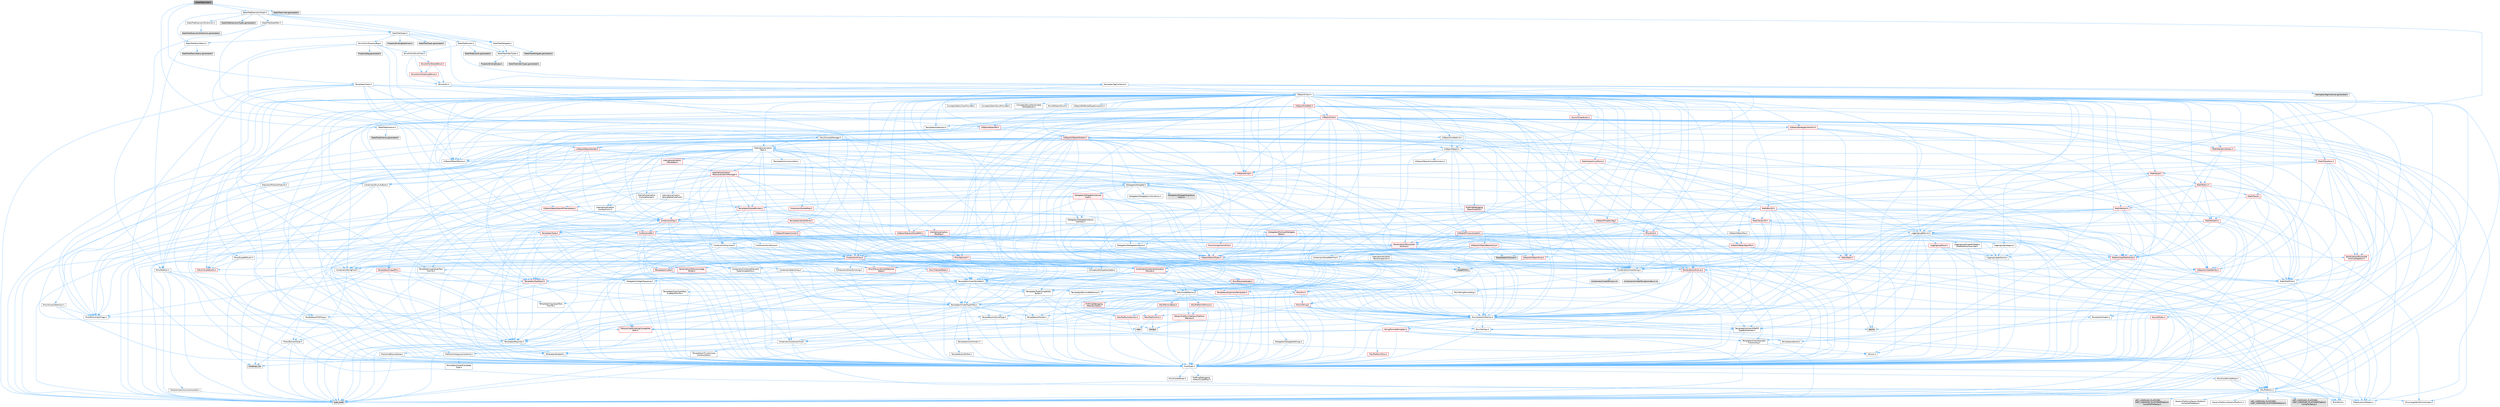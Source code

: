 digraph "StateTreeLinker.h"
{
 // INTERACTIVE_SVG=YES
 // LATEX_PDF_SIZE
  bgcolor="transparent";
  edge [fontname=Helvetica,fontsize=10,labelfontname=Helvetica,labelfontsize=10];
  node [fontname=Helvetica,fontsize=10,shape=box,height=0.2,width=0.4];
  Node1 [id="Node000001",label="StateTreeLinker.h",height=0.2,width=0.4,color="gray40", fillcolor="grey60", style="filled", fontcolor="black",tooltip=" "];
  Node1 -> Node2 [id="edge1_Node000001_Node000002",color="steelblue1",style="solid",tooltip=" "];
  Node2 [id="Node000002",label="StateTreeSchema.h",height=0.2,width=0.4,color="grey40", fillcolor="white", style="filled",URL="$db/dbb/StateTreeSchema_8h.html",tooltip=" "];
  Node2 -> Node3 [id="edge2_Node000002_Node000003",color="steelblue1",style="solid",tooltip=" "];
  Node3 [id="Node000003",label="HAL/IConsoleManager.h",height=0.2,width=0.4,color="grey40", fillcolor="white", style="filled",URL="$dd/d0d/IConsoleManager_8h.html",tooltip=" "];
  Node3 -> Node4 [id="edge3_Node000003_Node000004",color="steelblue1",style="solid",tooltip=" "];
  Node4 [id="Node000004",label="CoreTypes.h",height=0.2,width=0.4,color="grey40", fillcolor="white", style="filled",URL="$dc/dec/CoreTypes_8h.html",tooltip=" "];
  Node4 -> Node5 [id="edge4_Node000004_Node000005",color="steelblue1",style="solid",tooltip=" "];
  Node5 [id="Node000005",label="HAL/Platform.h",height=0.2,width=0.4,color="grey40", fillcolor="white", style="filled",URL="$d9/dd0/Platform_8h.html",tooltip=" "];
  Node5 -> Node6 [id="edge5_Node000005_Node000006",color="steelblue1",style="solid",tooltip=" "];
  Node6 [id="Node000006",label="Misc/Build.h",height=0.2,width=0.4,color="grey40", fillcolor="white", style="filled",URL="$d3/dbb/Build_8h.html",tooltip=" "];
  Node5 -> Node7 [id="edge6_Node000005_Node000007",color="steelblue1",style="solid",tooltip=" "];
  Node7 [id="Node000007",label="Misc/LargeWorldCoordinates.h",height=0.2,width=0.4,color="grey40", fillcolor="white", style="filled",URL="$d2/dcb/LargeWorldCoordinates_8h.html",tooltip=" "];
  Node5 -> Node8 [id="edge7_Node000005_Node000008",color="steelblue1",style="solid",tooltip=" "];
  Node8 [id="Node000008",label="type_traits",height=0.2,width=0.4,color="grey60", fillcolor="#E0E0E0", style="filled",tooltip=" "];
  Node5 -> Node9 [id="edge8_Node000005_Node000009",color="steelblue1",style="solid",tooltip=" "];
  Node9 [id="Node000009",label="PreprocessorHelpers.h",height=0.2,width=0.4,color="grey40", fillcolor="white", style="filled",URL="$db/ddb/PreprocessorHelpers_8h.html",tooltip=" "];
  Node5 -> Node10 [id="edge9_Node000005_Node000010",color="steelblue1",style="solid",tooltip=" "];
  Node10 [id="Node000010",label="UBT_COMPILED_PLATFORM\l/UBT_COMPILED_PLATFORMPlatform\lCompilerPreSetup.h",height=0.2,width=0.4,color="grey60", fillcolor="#E0E0E0", style="filled",tooltip=" "];
  Node5 -> Node11 [id="edge10_Node000005_Node000011",color="steelblue1",style="solid",tooltip=" "];
  Node11 [id="Node000011",label="GenericPlatform/GenericPlatform\lCompilerPreSetup.h",height=0.2,width=0.4,color="grey40", fillcolor="white", style="filled",URL="$d9/dc8/GenericPlatformCompilerPreSetup_8h.html",tooltip=" "];
  Node5 -> Node12 [id="edge11_Node000005_Node000012",color="steelblue1",style="solid",tooltip=" "];
  Node12 [id="Node000012",label="GenericPlatform/GenericPlatform.h",height=0.2,width=0.4,color="grey40", fillcolor="white", style="filled",URL="$d6/d84/GenericPlatform_8h.html",tooltip=" "];
  Node5 -> Node13 [id="edge12_Node000005_Node000013",color="steelblue1",style="solid",tooltip=" "];
  Node13 [id="Node000013",label="UBT_COMPILED_PLATFORM\l/UBT_COMPILED_PLATFORMPlatform.h",height=0.2,width=0.4,color="grey60", fillcolor="#E0E0E0", style="filled",tooltip=" "];
  Node5 -> Node14 [id="edge13_Node000005_Node000014",color="steelblue1",style="solid",tooltip=" "];
  Node14 [id="Node000014",label="UBT_COMPILED_PLATFORM\l/UBT_COMPILED_PLATFORMPlatform\lCompilerSetup.h",height=0.2,width=0.4,color="grey60", fillcolor="#E0E0E0", style="filled",tooltip=" "];
  Node4 -> Node15 [id="edge14_Node000004_Node000015",color="steelblue1",style="solid",tooltip=" "];
  Node15 [id="Node000015",label="ProfilingDebugging\l/UMemoryDefines.h",height=0.2,width=0.4,color="grey40", fillcolor="white", style="filled",URL="$d2/da2/UMemoryDefines_8h.html",tooltip=" "];
  Node4 -> Node16 [id="edge15_Node000004_Node000016",color="steelblue1",style="solid",tooltip=" "];
  Node16 [id="Node000016",label="Misc/CoreMiscDefines.h",height=0.2,width=0.4,color="grey40", fillcolor="white", style="filled",URL="$da/d38/CoreMiscDefines_8h.html",tooltip=" "];
  Node16 -> Node5 [id="edge16_Node000016_Node000005",color="steelblue1",style="solid",tooltip=" "];
  Node16 -> Node9 [id="edge17_Node000016_Node000009",color="steelblue1",style="solid",tooltip=" "];
  Node4 -> Node17 [id="edge18_Node000004_Node000017",color="steelblue1",style="solid",tooltip=" "];
  Node17 [id="Node000017",label="Misc/CoreDefines.h",height=0.2,width=0.4,color="grey40", fillcolor="white", style="filled",URL="$d3/dd2/CoreDefines_8h.html",tooltip=" "];
  Node3 -> Node18 [id="edge19_Node000003_Node000018",color="steelblue1",style="solid",tooltip=" "];
  Node18 [id="Node000018",label="Misc/AccessDetection.h",height=0.2,width=0.4,color="grey40", fillcolor="white", style="filled",URL="$d3/db5/AccessDetection_8h.html",tooltip=" "];
  Node18 -> Node4 [id="edge20_Node000018_Node000004",color="steelblue1",style="solid",tooltip=" "];
  Node18 -> Node19 [id="edge21_Node000018_Node000019",color="steelblue1",style="solid",tooltip=" "];
  Node19 [id="Node000019",label="Misc/EnumClassFlags.h",height=0.2,width=0.4,color="grey40", fillcolor="white", style="filled",URL="$d8/de7/EnumClassFlags_8h.html",tooltip=" "];
  Node3 -> Node20 [id="edge22_Node000003_Node000020",color="steelblue1",style="solid",tooltip=" "];
  Node20 [id="Node000020",label="Misc/AssertionMacros.h",height=0.2,width=0.4,color="grey40", fillcolor="white", style="filled",URL="$d0/dfa/AssertionMacros_8h.html",tooltip=" "];
  Node20 -> Node4 [id="edge23_Node000020_Node000004",color="steelblue1",style="solid",tooltip=" "];
  Node20 -> Node5 [id="edge24_Node000020_Node000005",color="steelblue1",style="solid",tooltip=" "];
  Node20 -> Node21 [id="edge25_Node000020_Node000021",color="steelblue1",style="solid",tooltip=" "];
  Node21 [id="Node000021",label="HAL/PlatformMisc.h",height=0.2,width=0.4,color="red", fillcolor="#FFF0F0", style="filled",URL="$d0/df5/PlatformMisc_8h.html",tooltip=" "];
  Node21 -> Node4 [id="edge26_Node000021_Node000004",color="steelblue1",style="solid",tooltip=" "];
  Node20 -> Node9 [id="edge27_Node000020_Node000009",color="steelblue1",style="solid",tooltip=" "];
  Node20 -> Node56 [id="edge28_Node000020_Node000056",color="steelblue1",style="solid",tooltip=" "];
  Node56 [id="Node000056",label="Templates/EnableIf.h",height=0.2,width=0.4,color="grey40", fillcolor="white", style="filled",URL="$d7/d60/EnableIf_8h.html",tooltip=" "];
  Node56 -> Node4 [id="edge29_Node000056_Node000004",color="steelblue1",style="solid",tooltip=" "];
  Node20 -> Node57 [id="edge30_Node000020_Node000057",color="steelblue1",style="solid",tooltip=" "];
  Node57 [id="Node000057",label="Templates/IsArrayOrRefOf\lTypeByPredicate.h",height=0.2,width=0.4,color="grey40", fillcolor="white", style="filled",URL="$d6/da1/IsArrayOrRefOfTypeByPredicate_8h.html",tooltip=" "];
  Node57 -> Node4 [id="edge31_Node000057_Node000004",color="steelblue1",style="solid",tooltip=" "];
  Node20 -> Node58 [id="edge32_Node000020_Node000058",color="steelblue1",style="solid",tooltip=" "];
  Node58 [id="Node000058",label="Templates/IsValidVariadic\lFunctionArg.h",height=0.2,width=0.4,color="grey40", fillcolor="white", style="filled",URL="$d0/dc8/IsValidVariadicFunctionArg_8h.html",tooltip=" "];
  Node58 -> Node4 [id="edge33_Node000058_Node000004",color="steelblue1",style="solid",tooltip=" "];
  Node58 -> Node59 [id="edge34_Node000058_Node000059",color="steelblue1",style="solid",tooltip=" "];
  Node59 [id="Node000059",label="IsEnum.h",height=0.2,width=0.4,color="grey40", fillcolor="white", style="filled",URL="$d4/de5/IsEnum_8h.html",tooltip=" "];
  Node58 -> Node8 [id="edge35_Node000058_Node000008",color="steelblue1",style="solid",tooltip=" "];
  Node20 -> Node60 [id="edge36_Node000020_Node000060",color="steelblue1",style="solid",tooltip=" "];
  Node60 [id="Node000060",label="Traits/IsCharEncodingCompatible\lWith.h",height=0.2,width=0.4,color="red", fillcolor="#FFF0F0", style="filled",URL="$df/dd1/IsCharEncodingCompatibleWith_8h.html",tooltip=" "];
  Node60 -> Node8 [id="edge37_Node000060_Node000008",color="steelblue1",style="solid",tooltip=" "];
  Node20 -> Node62 [id="edge38_Node000020_Node000062",color="steelblue1",style="solid",tooltip=" "];
  Node62 [id="Node000062",label="Misc/VarArgs.h",height=0.2,width=0.4,color="grey40", fillcolor="white", style="filled",URL="$d5/d6f/VarArgs_8h.html",tooltip=" "];
  Node62 -> Node4 [id="edge39_Node000062_Node000004",color="steelblue1",style="solid",tooltip=" "];
  Node20 -> Node63 [id="edge40_Node000020_Node000063",color="steelblue1",style="solid",tooltip=" "];
  Node63 [id="Node000063",label="String/FormatStringSan.h",height=0.2,width=0.4,color="red", fillcolor="#FFF0F0", style="filled",URL="$d3/d8b/FormatStringSan_8h.html",tooltip=" "];
  Node63 -> Node8 [id="edge41_Node000063_Node000008",color="steelblue1",style="solid",tooltip=" "];
  Node63 -> Node4 [id="edge42_Node000063_Node000004",color="steelblue1",style="solid",tooltip=" "];
  Node63 -> Node64 [id="edge43_Node000063_Node000064",color="steelblue1",style="solid",tooltip=" "];
  Node64 [id="Node000064",label="Templates/Requires.h",height=0.2,width=0.4,color="grey40", fillcolor="white", style="filled",URL="$dc/d96/Requires_8h.html",tooltip=" "];
  Node64 -> Node56 [id="edge44_Node000064_Node000056",color="steelblue1",style="solid",tooltip=" "];
  Node64 -> Node8 [id="edge45_Node000064_Node000008",color="steelblue1",style="solid",tooltip=" "];
  Node63 -> Node65 [id="edge46_Node000063_Node000065",color="steelblue1",style="solid",tooltip=" "];
  Node65 [id="Node000065",label="Templates/Identity.h",height=0.2,width=0.4,color="grey40", fillcolor="white", style="filled",URL="$d0/dd5/Identity_8h.html",tooltip=" "];
  Node63 -> Node58 [id="edge47_Node000063_Node000058",color="steelblue1",style="solid",tooltip=" "];
  Node63 -> Node29 [id="edge48_Node000063_Node000029",color="steelblue1",style="solid",tooltip=" "];
  Node29 [id="Node000029",label="Containers/ContainersFwd.h",height=0.2,width=0.4,color="grey40", fillcolor="white", style="filled",URL="$d4/d0a/ContainersFwd_8h.html",tooltip=" "];
  Node29 -> Node5 [id="edge49_Node000029_Node000005",color="steelblue1",style="solid",tooltip=" "];
  Node29 -> Node4 [id="edge50_Node000029_Node000004",color="steelblue1",style="solid",tooltip=" "];
  Node29 -> Node26 [id="edge51_Node000029_Node000026",color="steelblue1",style="solid",tooltip=" "];
  Node26 [id="Node000026",label="Traits/IsContiguousContainer.h",height=0.2,width=0.4,color="grey40", fillcolor="white", style="filled",URL="$d5/d3c/IsContiguousContainer_8h.html",tooltip=" "];
  Node26 -> Node4 [id="edge52_Node000026_Node000004",color="steelblue1",style="solid",tooltip=" "];
  Node26 -> Node27 [id="edge53_Node000026_Node000027",color="steelblue1",style="solid",tooltip=" "];
  Node27 [id="Node000027",label="Misc/StaticAssertComplete\lType.h",height=0.2,width=0.4,color="grey40", fillcolor="white", style="filled",URL="$d5/d4e/StaticAssertCompleteType_8h.html",tooltip=" "];
  Node26 -> Node25 [id="edge54_Node000026_Node000025",color="steelblue1",style="solid",tooltip=" "];
  Node25 [id="Node000025",label="initializer_list",height=0.2,width=0.4,color="grey60", fillcolor="#E0E0E0", style="filled",tooltip=" "];
  Node20 -> Node69 [id="edge55_Node000020_Node000069",color="steelblue1",style="solid",tooltip=" "];
  Node69 [id="Node000069",label="atomic",height=0.2,width=0.4,color="grey60", fillcolor="#E0E0E0", style="filled",tooltip=" "];
  Node3 -> Node70 [id="edge56_Node000003_Node000070",color="steelblue1",style="solid",tooltip=" "];
  Node70 [id="Node000070",label="Templates/UnrealTemplate.h",height=0.2,width=0.4,color="grey40", fillcolor="white", style="filled",URL="$d4/d24/UnrealTemplate_8h.html",tooltip=" "];
  Node70 -> Node4 [id="edge57_Node000070_Node000004",color="steelblue1",style="solid",tooltip=" "];
  Node70 -> Node71 [id="edge58_Node000070_Node000071",color="steelblue1",style="solid",tooltip=" "];
  Node71 [id="Node000071",label="Templates/IsPointer.h",height=0.2,width=0.4,color="grey40", fillcolor="white", style="filled",URL="$d7/d05/IsPointer_8h.html",tooltip=" "];
  Node71 -> Node4 [id="edge59_Node000071_Node000004",color="steelblue1",style="solid",tooltip=" "];
  Node70 -> Node72 [id="edge60_Node000070_Node000072",color="steelblue1",style="solid",tooltip=" "];
  Node72 [id="Node000072",label="HAL/UnrealMemory.h",height=0.2,width=0.4,color="grey40", fillcolor="white", style="filled",URL="$d9/d96/UnrealMemory_8h.html",tooltip=" "];
  Node72 -> Node4 [id="edge61_Node000072_Node000004",color="steelblue1",style="solid",tooltip=" "];
  Node72 -> Node73 [id="edge62_Node000072_Node000073",color="steelblue1",style="solid",tooltip=" "];
  Node73 [id="Node000073",label="GenericPlatform/GenericPlatform\lMemory.h",height=0.2,width=0.4,color="red", fillcolor="#FFF0F0", style="filled",URL="$dd/d22/GenericPlatformMemory_8h.html",tooltip=" "];
  Node73 -> Node4 [id="edge63_Node000073_Node000004",color="steelblue1",style="solid",tooltip=" "];
  Node73 -> Node42 [id="edge64_Node000073_Node000042",color="steelblue1",style="solid",tooltip=" "];
  Node42 [id="Node000042",label="string.h",height=0.2,width=0.4,color="grey60", fillcolor="#E0E0E0", style="filled",tooltip=" "];
  Node72 -> Node76 [id="edge65_Node000072_Node000076",color="steelblue1",style="solid",tooltip=" "];
  Node76 [id="Node000076",label="HAL/MemoryBase.h",height=0.2,width=0.4,color="red", fillcolor="#FFF0F0", style="filled",URL="$d6/d9f/MemoryBase_8h.html",tooltip=" "];
  Node76 -> Node4 [id="edge66_Node000076_Node000004",color="steelblue1",style="solid",tooltip=" "];
  Node76 -> Node49 [id="edge67_Node000076_Node000049",color="steelblue1",style="solid",tooltip=" "];
  Node49 [id="Node000049",label="HAL/PlatformAtomics.h",height=0.2,width=0.4,color="red", fillcolor="#FFF0F0", style="filled",URL="$d3/d36/PlatformAtomics_8h.html",tooltip=" "];
  Node49 -> Node4 [id="edge68_Node000049_Node000004",color="steelblue1",style="solid",tooltip=" "];
  Node76 -> Node33 [id="edge69_Node000076_Node000033",color="steelblue1",style="solid",tooltip=" "];
  Node33 [id="Node000033",label="HAL/PlatformCrt.h",height=0.2,width=0.4,color="red", fillcolor="#FFF0F0", style="filled",URL="$d8/d75/PlatformCrt_8h.html",tooltip=" "];
  Node33 -> Node34 [id="edge70_Node000033_Node000034",color="steelblue1",style="solid",tooltip=" "];
  Node34 [id="Node000034",label="new",height=0.2,width=0.4,color="grey60", fillcolor="#E0E0E0", style="filled",tooltip=" "];
  Node33 -> Node42 [id="edge71_Node000033_Node000042",color="steelblue1",style="solid",tooltip=" "];
  Node72 -> Node89 [id="edge72_Node000072_Node000089",color="steelblue1",style="solid",tooltip=" "];
  Node89 [id="Node000089",label="HAL/PlatformMemory.h",height=0.2,width=0.4,color="red", fillcolor="#FFF0F0", style="filled",URL="$de/d68/PlatformMemory_8h.html",tooltip=" "];
  Node89 -> Node4 [id="edge73_Node000089_Node000004",color="steelblue1",style="solid",tooltip=" "];
  Node89 -> Node73 [id="edge74_Node000089_Node000073",color="steelblue1",style="solid",tooltip=" "];
  Node72 -> Node91 [id="edge75_Node000072_Node000091",color="steelblue1",style="solid",tooltip=" "];
  Node91 [id="Node000091",label="ProfilingDebugging\l/MemoryTrace.h",height=0.2,width=0.4,color="red", fillcolor="#FFF0F0", style="filled",URL="$da/dd7/MemoryTrace_8h.html",tooltip=" "];
  Node91 -> Node5 [id="edge76_Node000091_Node000005",color="steelblue1",style="solid",tooltip=" "];
  Node91 -> Node19 [id="edge77_Node000091_Node000019",color="steelblue1",style="solid",tooltip=" "];
  Node72 -> Node71 [id="edge78_Node000072_Node000071",color="steelblue1",style="solid",tooltip=" "];
  Node70 -> Node92 [id="edge79_Node000070_Node000092",color="steelblue1",style="solid",tooltip=" "];
  Node92 [id="Node000092",label="Templates/CopyQualifiers\lAndRefsFromTo.h",height=0.2,width=0.4,color="grey40", fillcolor="white", style="filled",URL="$d3/db3/CopyQualifiersAndRefsFromTo_8h.html",tooltip=" "];
  Node92 -> Node93 [id="edge80_Node000092_Node000093",color="steelblue1",style="solid",tooltip=" "];
  Node93 [id="Node000093",label="Templates/CopyQualifiers\lFromTo.h",height=0.2,width=0.4,color="grey40", fillcolor="white", style="filled",URL="$d5/db4/CopyQualifiersFromTo_8h.html",tooltip=" "];
  Node70 -> Node94 [id="edge81_Node000070_Node000094",color="steelblue1",style="solid",tooltip=" "];
  Node94 [id="Node000094",label="Templates/UnrealTypeTraits.h",height=0.2,width=0.4,color="grey40", fillcolor="white", style="filled",URL="$d2/d2d/UnrealTypeTraits_8h.html",tooltip=" "];
  Node94 -> Node4 [id="edge82_Node000094_Node000004",color="steelblue1",style="solid",tooltip=" "];
  Node94 -> Node71 [id="edge83_Node000094_Node000071",color="steelblue1",style="solid",tooltip=" "];
  Node94 -> Node20 [id="edge84_Node000094_Node000020",color="steelblue1",style="solid",tooltip=" "];
  Node94 -> Node85 [id="edge85_Node000094_Node000085",color="steelblue1",style="solid",tooltip=" "];
  Node85 [id="Node000085",label="Templates/AndOrNot.h",height=0.2,width=0.4,color="grey40", fillcolor="white", style="filled",URL="$db/d0a/AndOrNot_8h.html",tooltip=" "];
  Node85 -> Node4 [id="edge86_Node000085_Node000004",color="steelblue1",style="solid",tooltip=" "];
  Node94 -> Node56 [id="edge87_Node000094_Node000056",color="steelblue1",style="solid",tooltip=" "];
  Node94 -> Node95 [id="edge88_Node000094_Node000095",color="steelblue1",style="solid",tooltip=" "];
  Node95 [id="Node000095",label="Templates/IsArithmetic.h",height=0.2,width=0.4,color="grey40", fillcolor="white", style="filled",URL="$d2/d5d/IsArithmetic_8h.html",tooltip=" "];
  Node95 -> Node4 [id="edge89_Node000095_Node000004",color="steelblue1",style="solid",tooltip=" "];
  Node94 -> Node59 [id="edge90_Node000094_Node000059",color="steelblue1",style="solid",tooltip=" "];
  Node94 -> Node96 [id="edge91_Node000094_Node000096",color="steelblue1",style="solid",tooltip=" "];
  Node96 [id="Node000096",label="Templates/Models.h",height=0.2,width=0.4,color="grey40", fillcolor="white", style="filled",URL="$d3/d0c/Models_8h.html",tooltip=" "];
  Node96 -> Node65 [id="edge92_Node000096_Node000065",color="steelblue1",style="solid",tooltip=" "];
  Node94 -> Node97 [id="edge93_Node000094_Node000097",color="steelblue1",style="solid",tooltip=" "];
  Node97 [id="Node000097",label="Templates/IsPODType.h",height=0.2,width=0.4,color="grey40", fillcolor="white", style="filled",URL="$d7/db1/IsPODType_8h.html",tooltip=" "];
  Node97 -> Node4 [id="edge94_Node000097_Node000004",color="steelblue1",style="solid",tooltip=" "];
  Node94 -> Node98 [id="edge95_Node000094_Node000098",color="steelblue1",style="solid",tooltip=" "];
  Node98 [id="Node000098",label="Templates/IsUECoreType.h",height=0.2,width=0.4,color="grey40", fillcolor="white", style="filled",URL="$d1/db8/IsUECoreType_8h.html",tooltip=" "];
  Node98 -> Node4 [id="edge96_Node000098_Node000004",color="steelblue1",style="solid",tooltip=" "];
  Node98 -> Node8 [id="edge97_Node000098_Node000008",color="steelblue1",style="solid",tooltip=" "];
  Node94 -> Node86 [id="edge98_Node000094_Node000086",color="steelblue1",style="solid",tooltip=" "];
  Node86 [id="Node000086",label="Templates/IsTriviallyCopy\lConstructible.h",height=0.2,width=0.4,color="grey40", fillcolor="white", style="filled",URL="$d3/d78/IsTriviallyCopyConstructible_8h.html",tooltip=" "];
  Node86 -> Node4 [id="edge99_Node000086_Node000004",color="steelblue1",style="solid",tooltip=" "];
  Node86 -> Node8 [id="edge100_Node000086_Node000008",color="steelblue1",style="solid",tooltip=" "];
  Node70 -> Node99 [id="edge101_Node000070_Node000099",color="steelblue1",style="solid",tooltip=" "];
  Node99 [id="Node000099",label="Templates/RemoveReference.h",height=0.2,width=0.4,color="grey40", fillcolor="white", style="filled",URL="$da/dbe/RemoveReference_8h.html",tooltip=" "];
  Node99 -> Node4 [id="edge102_Node000099_Node000004",color="steelblue1",style="solid",tooltip=" "];
  Node70 -> Node64 [id="edge103_Node000070_Node000064",color="steelblue1",style="solid",tooltip=" "];
  Node70 -> Node100 [id="edge104_Node000070_Node000100",color="steelblue1",style="solid",tooltip=" "];
  Node100 [id="Node000100",label="Templates/TypeCompatible\lBytes.h",height=0.2,width=0.4,color="grey40", fillcolor="white", style="filled",URL="$df/d0a/TypeCompatibleBytes_8h.html",tooltip=" "];
  Node100 -> Node4 [id="edge105_Node000100_Node000004",color="steelblue1",style="solid",tooltip=" "];
  Node100 -> Node42 [id="edge106_Node000100_Node000042",color="steelblue1",style="solid",tooltip=" "];
  Node100 -> Node34 [id="edge107_Node000100_Node000034",color="steelblue1",style="solid",tooltip=" "];
  Node100 -> Node8 [id="edge108_Node000100_Node000008",color="steelblue1",style="solid",tooltip=" "];
  Node70 -> Node65 [id="edge109_Node000070_Node000065",color="steelblue1",style="solid",tooltip=" "];
  Node70 -> Node26 [id="edge110_Node000070_Node000026",color="steelblue1",style="solid",tooltip=" "];
  Node70 -> Node101 [id="edge111_Node000070_Node000101",color="steelblue1",style="solid",tooltip=" "];
  Node101 [id="Node000101",label="Traits/UseBitwiseSwap.h",height=0.2,width=0.4,color="grey40", fillcolor="white", style="filled",URL="$db/df3/UseBitwiseSwap_8h.html",tooltip=" "];
  Node101 -> Node4 [id="edge112_Node000101_Node000004",color="steelblue1",style="solid",tooltip=" "];
  Node101 -> Node8 [id="edge113_Node000101_Node000008",color="steelblue1",style="solid",tooltip=" "];
  Node70 -> Node8 [id="edge114_Node000070_Node000008",color="steelblue1",style="solid",tooltip=" "];
  Node3 -> Node102 [id="edge115_Node000003_Node000102",color="steelblue1",style="solid",tooltip=" "];
  Node102 [id="Node000102",label="Containers/UnrealString.h",height=0.2,width=0.4,color="grey40", fillcolor="white", style="filled",URL="$d5/dba/UnrealString_8h.html",tooltip=" "];
  Node102 -> Node103 [id="edge116_Node000102_Node000103",color="steelblue1",style="solid",tooltip=" "];
  Node103 [id="Node000103",label="Containers/UnrealStringIncludes.h.inl",height=0.2,width=0.4,color="grey60", fillcolor="#E0E0E0", style="filled",tooltip=" "];
  Node102 -> Node104 [id="edge117_Node000102_Node000104",color="steelblue1",style="solid",tooltip=" "];
  Node104 [id="Node000104",label="Containers/UnrealString.h.inl",height=0.2,width=0.4,color="grey60", fillcolor="#E0E0E0", style="filled",tooltip=" "];
  Node102 -> Node105 [id="edge118_Node000102_Node000105",color="steelblue1",style="solid",tooltip=" "];
  Node105 [id="Node000105",label="Misc/StringFormatArg.h",height=0.2,width=0.4,color="grey40", fillcolor="white", style="filled",URL="$d2/d16/StringFormatArg_8h.html",tooltip=" "];
  Node105 -> Node29 [id="edge119_Node000105_Node000029",color="steelblue1",style="solid",tooltip=" "];
  Node3 -> Node106 [id="edge120_Node000003_Node000106",color="steelblue1",style="solid",tooltip=" "];
  Node106 [id="Node000106",label="Logging/LogMacros.h",height=0.2,width=0.4,color="grey40", fillcolor="white", style="filled",URL="$d0/d16/LogMacros_8h.html",tooltip=" "];
  Node106 -> Node102 [id="edge121_Node000106_Node000102",color="steelblue1",style="solid",tooltip=" "];
  Node106 -> Node4 [id="edge122_Node000106_Node000004",color="steelblue1",style="solid",tooltip=" "];
  Node106 -> Node9 [id="edge123_Node000106_Node000009",color="steelblue1",style="solid",tooltip=" "];
  Node106 -> Node107 [id="edge124_Node000106_Node000107",color="steelblue1",style="solid",tooltip=" "];
  Node107 [id="Node000107",label="Logging/LogCategory.h",height=0.2,width=0.4,color="grey40", fillcolor="white", style="filled",URL="$d9/d36/LogCategory_8h.html",tooltip=" "];
  Node107 -> Node4 [id="edge125_Node000107_Node000004",color="steelblue1",style="solid",tooltip=" "];
  Node107 -> Node79 [id="edge126_Node000107_Node000079",color="steelblue1",style="solid",tooltip=" "];
  Node79 [id="Node000079",label="Logging/LogVerbosity.h",height=0.2,width=0.4,color="grey40", fillcolor="white", style="filled",URL="$d2/d8f/LogVerbosity_8h.html",tooltip=" "];
  Node79 -> Node4 [id="edge127_Node000079_Node000004",color="steelblue1",style="solid",tooltip=" "];
  Node107 -> Node108 [id="edge128_Node000107_Node000108",color="steelblue1",style="solid",tooltip=" "];
  Node108 [id="Node000108",label="UObject/NameTypes.h",height=0.2,width=0.4,color="red", fillcolor="#FFF0F0", style="filled",URL="$d6/d35/NameTypes_8h.html",tooltip=" "];
  Node108 -> Node4 [id="edge129_Node000108_Node000004",color="steelblue1",style="solid",tooltip=" "];
  Node108 -> Node20 [id="edge130_Node000108_Node000020",color="steelblue1",style="solid",tooltip=" "];
  Node108 -> Node72 [id="edge131_Node000108_Node000072",color="steelblue1",style="solid",tooltip=" "];
  Node108 -> Node94 [id="edge132_Node000108_Node000094",color="steelblue1",style="solid",tooltip=" "];
  Node108 -> Node70 [id="edge133_Node000108_Node000070",color="steelblue1",style="solid",tooltip=" "];
  Node108 -> Node102 [id="edge134_Node000108_Node000102",color="steelblue1",style="solid",tooltip=" "];
  Node108 -> Node109 [id="edge135_Node000108_Node000109",color="steelblue1",style="solid",tooltip=" "];
  Node109 [id="Node000109",label="HAL/CriticalSection.h",height=0.2,width=0.4,color="red", fillcolor="#FFF0F0", style="filled",URL="$d6/d90/CriticalSection_8h.html",tooltip=" "];
  Node108 -> Node23 [id="edge136_Node000108_Node000023",color="steelblue1",style="solid",tooltip=" "];
  Node23 [id="Node000023",label="Containers/StringFwd.h",height=0.2,width=0.4,color="grey40", fillcolor="white", style="filled",URL="$df/d37/StringFwd_8h.html",tooltip=" "];
  Node23 -> Node4 [id="edge137_Node000023_Node000004",color="steelblue1",style="solid",tooltip=" "];
  Node23 -> Node24 [id="edge138_Node000023_Node000024",color="steelblue1",style="solid",tooltip=" "];
  Node24 [id="Node000024",label="Traits/ElementType.h",height=0.2,width=0.4,color="grey40", fillcolor="white", style="filled",URL="$d5/d4f/ElementType_8h.html",tooltip=" "];
  Node24 -> Node5 [id="edge139_Node000024_Node000005",color="steelblue1",style="solid",tooltip=" "];
  Node24 -> Node25 [id="edge140_Node000024_Node000025",color="steelblue1",style="solid",tooltip=" "];
  Node24 -> Node8 [id="edge141_Node000024_Node000008",color="steelblue1",style="solid",tooltip=" "];
  Node23 -> Node26 [id="edge142_Node000023_Node000026",color="steelblue1",style="solid",tooltip=" "];
  Node108 -> Node177 [id="edge143_Node000108_Node000177",color="steelblue1",style="solid",tooltip=" "];
  Node177 [id="Node000177",label="UObject/UnrealNames.h",height=0.2,width=0.4,color="red", fillcolor="#FFF0F0", style="filled",URL="$d8/db1/UnrealNames_8h.html",tooltip=" "];
  Node177 -> Node4 [id="edge144_Node000177_Node000004",color="steelblue1",style="solid",tooltip=" "];
  Node108 -> Node126 [id="edge145_Node000108_Node000126",color="steelblue1",style="solid",tooltip=" "];
  Node126 [id="Node000126",label="Misc/IntrusiveUnsetOptional\lState.h",height=0.2,width=0.4,color="red", fillcolor="#FFF0F0", style="filled",URL="$d2/d0a/IntrusiveUnsetOptionalState_8h.html",tooltip=" "];
  Node106 -> Node185 [id="edge146_Node000106_Node000185",color="steelblue1",style="solid",tooltip=" "];
  Node185 [id="Node000185",label="Logging/LogScopedCategory\lAndVerbosityOverride.h",height=0.2,width=0.4,color="grey40", fillcolor="white", style="filled",URL="$de/dba/LogScopedCategoryAndVerbosityOverride_8h.html",tooltip=" "];
  Node185 -> Node4 [id="edge147_Node000185_Node000004",color="steelblue1",style="solid",tooltip=" "];
  Node185 -> Node79 [id="edge148_Node000185_Node000079",color="steelblue1",style="solid",tooltip=" "];
  Node185 -> Node108 [id="edge149_Node000185_Node000108",color="steelblue1",style="solid",tooltip=" "];
  Node106 -> Node186 [id="edge150_Node000106_Node000186",color="steelblue1",style="solid",tooltip=" "];
  Node186 [id="Node000186",label="Logging/LogTrace.h",height=0.2,width=0.4,color="red", fillcolor="#FFF0F0", style="filled",URL="$d5/d91/LogTrace_8h.html",tooltip=" "];
  Node186 -> Node4 [id="edge151_Node000186_Node000004",color="steelblue1",style="solid",tooltip=" "];
  Node186 -> Node125 [id="edge152_Node000186_Node000125",color="steelblue1",style="solid",tooltip=" "];
  Node125 [id="Node000125",label="Containers/Array.h",height=0.2,width=0.4,color="red", fillcolor="#FFF0F0", style="filled",URL="$df/dd0/Array_8h.html",tooltip=" "];
  Node125 -> Node4 [id="edge153_Node000125_Node000004",color="steelblue1",style="solid",tooltip=" "];
  Node125 -> Node20 [id="edge154_Node000125_Node000020",color="steelblue1",style="solid",tooltip=" "];
  Node125 -> Node126 [id="edge155_Node000125_Node000126",color="steelblue1",style="solid",tooltip=" "];
  Node125 -> Node128 [id="edge156_Node000125_Node000128",color="steelblue1",style="solid",tooltip=" "];
  Node128 [id="Node000128",label="Misc/ReverseIterate.h",height=0.2,width=0.4,color="red", fillcolor="#FFF0F0", style="filled",URL="$db/de3/ReverseIterate_8h.html",tooltip=" "];
  Node128 -> Node5 [id="edge157_Node000128_Node000005",color="steelblue1",style="solid",tooltip=" "];
  Node125 -> Node72 [id="edge158_Node000125_Node000072",color="steelblue1",style="solid",tooltip=" "];
  Node125 -> Node94 [id="edge159_Node000125_Node000094",color="steelblue1",style="solid",tooltip=" "];
  Node125 -> Node70 [id="edge160_Node000125_Node000070",color="steelblue1",style="solid",tooltip=" "];
  Node125 -> Node130 [id="edge161_Node000125_Node000130",color="steelblue1",style="solid",tooltip=" "];
  Node130 [id="Node000130",label="Containers/AllowShrinking.h",height=0.2,width=0.4,color="grey40", fillcolor="white", style="filled",URL="$d7/d1a/AllowShrinking_8h.html",tooltip=" "];
  Node130 -> Node4 [id="edge162_Node000130_Node000004",color="steelblue1",style="solid",tooltip=" "];
  Node125 -> Node113 [id="edge163_Node000125_Node000113",color="steelblue1",style="solid",tooltip=" "];
  Node113 [id="Node000113",label="Containers/ContainerAllocation\lPolicies.h",height=0.2,width=0.4,color="red", fillcolor="#FFF0F0", style="filled",URL="$d7/dff/ContainerAllocationPolicies_8h.html",tooltip=" "];
  Node113 -> Node4 [id="edge164_Node000113_Node000004",color="steelblue1",style="solid",tooltip=" "];
  Node113 -> Node113 [id="edge165_Node000113_Node000113",color="steelblue1",style="solid",tooltip=" "];
  Node113 -> Node72 [id="edge166_Node000113_Node000072",color="steelblue1",style="solid",tooltip=" "];
  Node113 -> Node20 [id="edge167_Node000113_Node000020",color="steelblue1",style="solid",tooltip=" "];
  Node113 -> Node100 [id="edge168_Node000113_Node000100",color="steelblue1",style="solid",tooltip=" "];
  Node113 -> Node8 [id="edge169_Node000113_Node000008",color="steelblue1",style="solid",tooltip=" "];
  Node125 -> Node131 [id="edge170_Node000125_Node000131",color="steelblue1",style="solid",tooltip=" "];
  Node131 [id="Node000131",label="Containers/ContainerElement\lTypeCompatibility.h",height=0.2,width=0.4,color="grey40", fillcolor="white", style="filled",URL="$df/ddf/ContainerElementTypeCompatibility_8h.html",tooltip=" "];
  Node131 -> Node4 [id="edge171_Node000131_Node000004",color="steelblue1",style="solid",tooltip=" "];
  Node131 -> Node94 [id="edge172_Node000131_Node000094",color="steelblue1",style="solid",tooltip=" "];
  Node125 -> Node132 [id="edge173_Node000125_Node000132",color="steelblue1",style="solid",tooltip=" "];
  Node132 [id="Node000132",label="Serialization/Archive.h",height=0.2,width=0.4,color="red", fillcolor="#FFF0F0", style="filled",URL="$d7/d3b/Archive_8h.html",tooltip=" "];
  Node132 -> Node4 [id="edge174_Node000132_Node000004",color="steelblue1",style="solid",tooltip=" "];
  Node132 -> Node30 [id="edge175_Node000132_Node000030",color="steelblue1",style="solid",tooltip=" "];
  Node30 [id="Node000030",label="Math/MathFwd.h",height=0.2,width=0.4,color="grey40", fillcolor="white", style="filled",URL="$d2/d10/MathFwd_8h.html",tooltip=" "];
  Node30 -> Node5 [id="edge176_Node000030_Node000005",color="steelblue1",style="solid",tooltip=" "];
  Node132 -> Node20 [id="edge177_Node000132_Node000020",color="steelblue1",style="solid",tooltip=" "];
  Node132 -> Node6 [id="edge178_Node000132_Node000006",color="steelblue1",style="solid",tooltip=" "];
  Node132 -> Node62 [id="edge179_Node000132_Node000062",color="steelblue1",style="solid",tooltip=" "];
  Node132 -> Node56 [id="edge180_Node000132_Node000056",color="steelblue1",style="solid",tooltip=" "];
  Node132 -> Node57 [id="edge181_Node000132_Node000057",color="steelblue1",style="solid",tooltip=" "];
  Node132 -> Node58 [id="edge182_Node000132_Node000058",color="steelblue1",style="solid",tooltip=" "];
  Node132 -> Node70 [id="edge183_Node000132_Node000070",color="steelblue1",style="solid",tooltip=" "];
  Node132 -> Node60 [id="edge184_Node000132_Node000060",color="steelblue1",style="solid",tooltip=" "];
  Node125 -> Node142 [id="edge185_Node000125_Node000142",color="steelblue1",style="solid",tooltip=" "];
  Node142 [id="Node000142",label="Serialization/MemoryImage\lWriter.h",height=0.2,width=0.4,color="red", fillcolor="#FFF0F0", style="filled",URL="$d0/d08/MemoryImageWriter_8h.html",tooltip=" "];
  Node142 -> Node4 [id="edge186_Node000142_Node000004",color="steelblue1",style="solid",tooltip=" "];
  Node125 -> Node169 [id="edge187_Node000125_Node000169",color="steelblue1",style="solid",tooltip=" "];
  Node169 [id="Node000169",label="Concepts/GetTypeHashable.h",height=0.2,width=0.4,color="grey40", fillcolor="white", style="filled",URL="$d3/da2/GetTypeHashable_8h.html",tooltip=" "];
  Node169 -> Node4 [id="edge188_Node000169_Node000004",color="steelblue1",style="solid",tooltip=" "];
  Node169 -> Node147 [id="edge189_Node000169_Node000147",color="steelblue1",style="solid",tooltip=" "];
  Node147 [id="Node000147",label="Templates/TypeHash.h",height=0.2,width=0.4,color="red", fillcolor="#FFF0F0", style="filled",URL="$d1/d62/TypeHash_8h.html",tooltip=" "];
  Node147 -> Node4 [id="edge190_Node000147_Node000004",color="steelblue1",style="solid",tooltip=" "];
  Node147 -> Node64 [id="edge191_Node000147_Node000064",color="steelblue1",style="solid",tooltip=" "];
  Node147 -> Node148 [id="edge192_Node000147_Node000148",color="steelblue1",style="solid",tooltip=" "];
  Node148 [id="Node000148",label="Misc/Crc.h",height=0.2,width=0.4,color="red", fillcolor="#FFF0F0", style="filled",URL="$d4/dd2/Crc_8h.html",tooltip=" "];
  Node148 -> Node4 [id="edge193_Node000148_Node000004",color="steelblue1",style="solid",tooltip=" "];
  Node148 -> Node20 [id="edge194_Node000148_Node000020",color="steelblue1",style="solid",tooltip=" "];
  Node148 -> Node149 [id="edge195_Node000148_Node000149",color="steelblue1",style="solid",tooltip=" "];
  Node149 [id="Node000149",label="Misc/CString.h",height=0.2,width=0.4,color="red", fillcolor="#FFF0F0", style="filled",URL="$d2/d49/CString_8h.html",tooltip=" "];
  Node149 -> Node4 [id="edge196_Node000149_Node000004",color="steelblue1",style="solid",tooltip=" "];
  Node149 -> Node33 [id="edge197_Node000149_Node000033",color="steelblue1",style="solid",tooltip=" "];
  Node149 -> Node20 [id="edge198_Node000149_Node000020",color="steelblue1",style="solid",tooltip=" "];
  Node149 -> Node62 [id="edge199_Node000149_Node000062",color="steelblue1",style="solid",tooltip=" "];
  Node149 -> Node57 [id="edge200_Node000149_Node000057",color="steelblue1",style="solid",tooltip=" "];
  Node149 -> Node58 [id="edge201_Node000149_Node000058",color="steelblue1",style="solid",tooltip=" "];
  Node149 -> Node60 [id="edge202_Node000149_Node000060",color="steelblue1",style="solid",tooltip=" "];
  Node148 -> Node94 [id="edge203_Node000148_Node000094",color="steelblue1",style="solid",tooltip=" "];
  Node147 -> Node8 [id="edge204_Node000147_Node000008",color="steelblue1",style="solid",tooltip=" "];
  Node125 -> Node158 [id="edge205_Node000125_Node000158",color="steelblue1",style="solid",tooltip=" "];
  Node158 [id="Node000158",label="Templates/Invoke.h",height=0.2,width=0.4,color="red", fillcolor="#FFF0F0", style="filled",URL="$d7/deb/Invoke_8h.html",tooltip=" "];
  Node158 -> Node4 [id="edge206_Node000158_Node000004",color="steelblue1",style="solid",tooltip=" "];
  Node158 -> Node70 [id="edge207_Node000158_Node000070",color="steelblue1",style="solid",tooltip=" "];
  Node158 -> Node8 [id="edge208_Node000158_Node000008",color="steelblue1",style="solid",tooltip=" "];
  Node125 -> Node170 [id="edge209_Node000125_Node000170",color="steelblue1",style="solid",tooltip=" "];
  Node170 [id="Node000170",label="Templates/LosesQualifiers\lFromTo.h",height=0.2,width=0.4,color="grey40", fillcolor="white", style="filled",URL="$d2/db3/LosesQualifiersFromTo_8h.html",tooltip=" "];
  Node170 -> Node93 [id="edge210_Node000170_Node000093",color="steelblue1",style="solid",tooltip=" "];
  Node170 -> Node8 [id="edge211_Node000170_Node000008",color="steelblue1",style="solid",tooltip=" "];
  Node125 -> Node64 [id="edge212_Node000125_Node000064",color="steelblue1",style="solid",tooltip=" "];
  Node125 -> Node175 [id="edge213_Node000125_Node000175",color="steelblue1",style="solid",tooltip=" "];
  Node175 [id="Node000175",label="Templates/AlignmentTemplates.h",height=0.2,width=0.4,color="red", fillcolor="#FFF0F0", style="filled",URL="$dd/d32/AlignmentTemplates_8h.html",tooltip=" "];
  Node175 -> Node4 [id="edge214_Node000175_Node000004",color="steelblue1",style="solid",tooltip=" "];
  Node175 -> Node71 [id="edge215_Node000175_Node000071",color="steelblue1",style="solid",tooltip=" "];
  Node125 -> Node24 [id="edge216_Node000125_Node000024",color="steelblue1",style="solid",tooltip=" "];
  Node125 -> Node8 [id="edge217_Node000125_Node000008",color="steelblue1",style="solid",tooltip=" "];
  Node186 -> Node9 [id="edge218_Node000186_Node000009",color="steelblue1",style="solid",tooltip=" "];
  Node186 -> Node79 [id="edge219_Node000186_Node000079",color="steelblue1",style="solid",tooltip=" "];
  Node186 -> Node6 [id="edge220_Node000186_Node000006",color="steelblue1",style="solid",tooltip=" "];
  Node186 -> Node57 [id="edge221_Node000186_Node000057",color="steelblue1",style="solid",tooltip=" "];
  Node186 -> Node60 [id="edge222_Node000186_Node000060",color="steelblue1",style="solid",tooltip=" "];
  Node106 -> Node79 [id="edge223_Node000106_Node000079",color="steelblue1",style="solid",tooltip=" "];
  Node106 -> Node20 [id="edge224_Node000106_Node000020",color="steelblue1",style="solid",tooltip=" "];
  Node106 -> Node6 [id="edge225_Node000106_Node000006",color="steelblue1",style="solid",tooltip=" "];
  Node106 -> Node62 [id="edge226_Node000106_Node000062",color="steelblue1",style="solid",tooltip=" "];
  Node106 -> Node63 [id="edge227_Node000106_Node000063",color="steelblue1",style="solid",tooltip=" "];
  Node106 -> Node56 [id="edge228_Node000106_Node000056",color="steelblue1",style="solid",tooltip=" "];
  Node106 -> Node57 [id="edge229_Node000106_Node000057",color="steelblue1",style="solid",tooltip=" "];
  Node106 -> Node58 [id="edge230_Node000106_Node000058",color="steelblue1",style="solid",tooltip=" "];
  Node106 -> Node60 [id="edge231_Node000106_Node000060",color="steelblue1",style="solid",tooltip=" "];
  Node106 -> Node8 [id="edge232_Node000106_Node000008",color="steelblue1",style="solid",tooltip=" "];
  Node3 -> Node187 [id="edge233_Node000003_Node000187",color="steelblue1",style="solid",tooltip=" "];
  Node187 [id="Node000187",label="Delegates/IDelegateInstance.h",height=0.2,width=0.4,color="grey40", fillcolor="white", style="filled",URL="$d2/d10/IDelegateInstance_8h.html",tooltip=" "];
  Node187 -> Node4 [id="edge234_Node000187_Node000004",color="steelblue1",style="solid",tooltip=" "];
  Node187 -> Node147 [id="edge235_Node000187_Node000147",color="steelblue1",style="solid",tooltip=" "];
  Node187 -> Node108 [id="edge236_Node000187_Node000108",color="steelblue1",style="solid",tooltip=" "];
  Node187 -> Node188 [id="edge237_Node000187_Node000188",color="steelblue1",style="solid",tooltip=" "];
  Node188 [id="Node000188",label="Delegates/DelegateSettings.h",height=0.2,width=0.4,color="grey40", fillcolor="white", style="filled",URL="$d0/d97/DelegateSettings_8h.html",tooltip=" "];
  Node188 -> Node4 [id="edge238_Node000188_Node000004",color="steelblue1",style="solid",tooltip=" "];
  Node3 -> Node189 [id="edge239_Node000003_Node000189",color="steelblue1",style="solid",tooltip=" "];
  Node189 [id="Node000189",label="Delegates/Delegate.h",height=0.2,width=0.4,color="grey40", fillcolor="white", style="filled",URL="$d4/d80/Delegate_8h.html",tooltip=" "];
  Node189 -> Node4 [id="edge240_Node000189_Node000004",color="steelblue1",style="solid",tooltip=" "];
  Node189 -> Node20 [id="edge241_Node000189_Node000020",color="steelblue1",style="solid",tooltip=" "];
  Node189 -> Node108 [id="edge242_Node000189_Node000108",color="steelblue1",style="solid",tooltip=" "];
  Node189 -> Node190 [id="edge243_Node000189_Node000190",color="steelblue1",style="solid",tooltip=" "];
  Node190 [id="Node000190",label="Templates/SharedPointer.h",height=0.2,width=0.4,color="red", fillcolor="#FFF0F0", style="filled",URL="$d2/d17/SharedPointer_8h.html",tooltip=" "];
  Node190 -> Node4 [id="edge244_Node000190_Node000004",color="steelblue1",style="solid",tooltip=" "];
  Node190 -> Node126 [id="edge245_Node000190_Node000126",color="steelblue1",style="solid",tooltip=" "];
  Node190 -> Node20 [id="edge246_Node000190_Node000020",color="steelblue1",style="solid",tooltip=" "];
  Node190 -> Node72 [id="edge247_Node000190_Node000072",color="steelblue1",style="solid",tooltip=" "];
  Node190 -> Node125 [id="edge248_Node000190_Node000125",color="steelblue1",style="solid",tooltip=" "];
  Node190 -> Node192 [id="edge249_Node000190_Node000192",color="steelblue1",style="solid",tooltip=" "];
  Node192 [id="Node000192",label="Containers/Map.h",height=0.2,width=0.4,color="red", fillcolor="#FFF0F0", style="filled",URL="$df/d79/Map_8h.html",tooltip=" "];
  Node192 -> Node4 [id="edge250_Node000192_Node000004",color="steelblue1",style="solid",tooltip=" "];
  Node192 -> Node131 [id="edge251_Node000192_Node000131",color="steelblue1",style="solid",tooltip=" "];
  Node192 -> Node194 [id="edge252_Node000192_Node000194",color="steelblue1",style="solid",tooltip=" "];
  Node194 [id="Node000194",label="Containers/Set.h",height=0.2,width=0.4,color="red", fillcolor="#FFF0F0", style="filled",URL="$d4/d45/Set_8h.html",tooltip=" "];
  Node194 -> Node113 [id="edge253_Node000194_Node000113",color="steelblue1",style="solid",tooltip=" "];
  Node194 -> Node131 [id="edge254_Node000194_Node000131",color="steelblue1",style="solid",tooltip=" "];
  Node194 -> Node29 [id="edge255_Node000194_Node000029",color="steelblue1",style="solid",tooltip=" "];
  Node194 -> Node174 [id="edge256_Node000194_Node000174",color="steelblue1",style="solid",tooltip=" "];
  Node174 [id="Node000174",label="Math/UnrealMathUtility.h",height=0.2,width=0.4,color="red", fillcolor="#FFF0F0", style="filled",URL="$db/db8/UnrealMathUtility_8h.html",tooltip=" "];
  Node174 -> Node4 [id="edge257_Node000174_Node000004",color="steelblue1",style="solid",tooltip=" "];
  Node174 -> Node20 [id="edge258_Node000174_Node000020",color="steelblue1",style="solid",tooltip=" "];
  Node174 -> Node30 [id="edge259_Node000174_Node000030",color="steelblue1",style="solid",tooltip=" "];
  Node174 -> Node65 [id="edge260_Node000174_Node000065",color="steelblue1",style="solid",tooltip=" "];
  Node174 -> Node64 [id="edge261_Node000174_Node000064",color="steelblue1",style="solid",tooltip=" "];
  Node194 -> Node20 [id="edge262_Node000194_Node000020",color="steelblue1",style="solid",tooltip=" "];
  Node194 -> Node142 [id="edge263_Node000194_Node000142",color="steelblue1",style="solid",tooltip=" "];
  Node194 -> Node199 [id="edge264_Node000194_Node000199",color="steelblue1",style="solid",tooltip=" "];
  Node199 [id="Node000199",label="Serialization/Structured\lArchive.h",height=0.2,width=0.4,color="red", fillcolor="#FFF0F0", style="filled",URL="$d9/d1e/StructuredArchive_8h.html",tooltip=" "];
  Node199 -> Node125 [id="edge265_Node000199_Node000125",color="steelblue1",style="solid",tooltip=" "];
  Node199 -> Node113 [id="edge266_Node000199_Node000113",color="steelblue1",style="solid",tooltip=" "];
  Node199 -> Node4 [id="edge267_Node000199_Node000004",color="steelblue1",style="solid",tooltip=" "];
  Node199 -> Node6 [id="edge268_Node000199_Node000006",color="steelblue1",style="solid",tooltip=" "];
  Node199 -> Node132 [id="edge269_Node000199_Node000132",color="steelblue1",style="solid",tooltip=" "];
  Node199 -> Node203 [id="edge270_Node000199_Node000203",color="steelblue1",style="solid",tooltip=" "];
  Node203 [id="Node000203",label="Serialization/Structured\lArchiveAdapters.h",height=0.2,width=0.4,color="red", fillcolor="#FFF0F0", style="filled",URL="$d3/de1/StructuredArchiveAdapters_8h.html",tooltip=" "];
  Node203 -> Node4 [id="edge271_Node000203_Node000004",color="steelblue1",style="solid",tooltip=" "];
  Node203 -> Node96 [id="edge272_Node000203_Node000096",color="steelblue1",style="solid",tooltip=" "];
  Node194 -> Node147 [id="edge273_Node000194_Node000147",color="steelblue1",style="solid",tooltip=" "];
  Node194 -> Node70 [id="edge274_Node000194_Node000070",color="steelblue1",style="solid",tooltip=" "];
  Node194 -> Node25 [id="edge275_Node000194_Node000025",color="steelblue1",style="solid",tooltip=" "];
  Node194 -> Node8 [id="edge276_Node000194_Node000008",color="steelblue1",style="solid",tooltip=" "];
  Node192 -> Node102 [id="edge277_Node000192_Node000102",color="steelblue1",style="solid",tooltip=" "];
  Node192 -> Node20 [id="edge278_Node000192_Node000020",color="steelblue1",style="solid",tooltip=" "];
  Node192 -> Node218 [id="edge279_Node000192_Node000218",color="steelblue1",style="solid",tooltip=" "];
  Node218 [id="Node000218",label="Templates/Tuple.h",height=0.2,width=0.4,color="red", fillcolor="#FFF0F0", style="filled",URL="$d2/d4f/Tuple_8h.html",tooltip=" "];
  Node218 -> Node4 [id="edge280_Node000218_Node000004",color="steelblue1",style="solid",tooltip=" "];
  Node218 -> Node70 [id="edge281_Node000218_Node000070",color="steelblue1",style="solid",tooltip=" "];
  Node218 -> Node219 [id="edge282_Node000218_Node000219",color="steelblue1",style="solid",tooltip=" "];
  Node219 [id="Node000219",label="Delegates/IntegerSequence.h",height=0.2,width=0.4,color="grey40", fillcolor="white", style="filled",URL="$d2/dcc/IntegerSequence_8h.html",tooltip=" "];
  Node219 -> Node4 [id="edge283_Node000219_Node000004",color="steelblue1",style="solid",tooltip=" "];
  Node218 -> Node158 [id="edge284_Node000218_Node000158",color="steelblue1",style="solid",tooltip=" "];
  Node218 -> Node199 [id="edge285_Node000218_Node000199",color="steelblue1",style="solid",tooltip=" "];
  Node218 -> Node64 [id="edge286_Node000218_Node000064",color="steelblue1",style="solid",tooltip=" "];
  Node218 -> Node147 [id="edge287_Node000218_Node000147",color="steelblue1",style="solid",tooltip=" "];
  Node218 -> Node8 [id="edge288_Node000218_Node000008",color="steelblue1",style="solid",tooltip=" "];
  Node192 -> Node70 [id="edge289_Node000192_Node000070",color="steelblue1",style="solid",tooltip=" "];
  Node192 -> Node94 [id="edge290_Node000192_Node000094",color="steelblue1",style="solid",tooltip=" "];
  Node192 -> Node8 [id="edge291_Node000192_Node000008",color="steelblue1",style="solid",tooltip=" "];
  Node189 -> Node229 [id="edge292_Node000189_Node000229",color="steelblue1",style="solid",tooltip=" "];
  Node229 [id="Node000229",label="UObject/WeakObjectPtrTemplates.h",height=0.2,width=0.4,color="red", fillcolor="#FFF0F0", style="filled",URL="$d8/d3b/WeakObjectPtrTemplates_8h.html",tooltip=" "];
  Node229 -> Node4 [id="edge293_Node000229_Node000004",color="steelblue1",style="solid",tooltip=" "];
  Node229 -> Node170 [id="edge294_Node000229_Node000170",color="steelblue1",style="solid",tooltip=" "];
  Node229 -> Node64 [id="edge295_Node000229_Node000064",color="steelblue1",style="solid",tooltip=" "];
  Node229 -> Node192 [id="edge296_Node000229_Node000192",color="steelblue1",style="solid",tooltip=" "];
  Node229 -> Node8 [id="edge297_Node000229_Node000008",color="steelblue1",style="solid",tooltip=" "];
  Node189 -> Node232 [id="edge298_Node000189_Node000232",color="steelblue1",style="solid",tooltip=" "];
  Node232 [id="Node000232",label="Delegates/MulticastDelegate\lBase.h",height=0.2,width=0.4,color="red", fillcolor="#FFF0F0", style="filled",URL="$db/d16/MulticastDelegateBase_8h.html",tooltip=" "];
  Node232 -> Node227 [id="edge299_Node000232_Node000227",color="steelblue1",style="solid",tooltip=" "];
  Node227 [id="Node000227",label="AutoRTFM.h",height=0.2,width=0.4,color="grey60", fillcolor="#E0E0E0", style="filled",tooltip=" "];
  Node232 -> Node4 [id="edge300_Node000232_Node000004",color="steelblue1",style="solid",tooltip=" "];
  Node232 -> Node113 [id="edge301_Node000232_Node000113",color="steelblue1",style="solid",tooltip=" "];
  Node232 -> Node125 [id="edge302_Node000232_Node000125",color="steelblue1",style="solid",tooltip=" "];
  Node232 -> Node174 [id="edge303_Node000232_Node000174",color="steelblue1",style="solid",tooltip=" "];
  Node232 -> Node187 [id="edge304_Node000232_Node000187",color="steelblue1",style="solid",tooltip=" "];
  Node189 -> Node219 [id="edge305_Node000189_Node000219",color="steelblue1",style="solid",tooltip=" "];
  Node189 -> Node227 [id="edge306_Node000189_Node000227",color="steelblue1",style="solid",tooltip=" "];
  Node189 -> Node241 [id="edge307_Node000189_Node000241",color="steelblue1",style="solid",tooltip=" "];
  Node241 [id="Node000241",label="Delegates/DelegateInstance\lInterface.h",height=0.2,width=0.4,color="grey40", fillcolor="white", style="filled",URL="$de/d82/DelegateInstanceInterface_8h.html",tooltip=" "];
  Node241 -> Node20 [id="edge308_Node000241_Node000020",color="steelblue1",style="solid",tooltip=" "];
  Node241 -> Node100 [id="edge309_Node000241_Node000100",color="steelblue1",style="solid",tooltip=" "];
  Node241 -> Node218 [id="edge310_Node000241_Node000218",color="steelblue1",style="solid",tooltip=" "];
  Node189 -> Node242 [id="edge311_Node000189_Node000242",color="steelblue1",style="solid",tooltip=" "];
  Node242 [id="Node000242",label="Delegates/DelegateInstances\lImpl.h",height=0.2,width=0.4,color="red", fillcolor="#FFF0F0", style="filled",URL="$d5/dc6/DelegateInstancesImpl_8h.html",tooltip=" "];
  Node242 -> Node4 [id="edge312_Node000242_Node000004",color="steelblue1",style="solid",tooltip=" "];
  Node242 -> Node241 [id="edge313_Node000242_Node000241",color="steelblue1",style="solid",tooltip=" "];
  Node242 -> Node187 [id="edge314_Node000242_Node000187",color="steelblue1",style="solid",tooltip=" "];
  Node242 -> Node20 [id="edge315_Node000242_Node000020",color="steelblue1",style="solid",tooltip=" "];
  Node242 -> Node99 [id="edge316_Node000242_Node000099",color="steelblue1",style="solid",tooltip=" "];
  Node242 -> Node190 [id="edge317_Node000242_Node000190",color="steelblue1",style="solid",tooltip=" "];
  Node242 -> Node218 [id="edge318_Node000242_Node000218",color="steelblue1",style="solid",tooltip=" "];
  Node242 -> Node94 [id="edge319_Node000242_Node000094",color="steelblue1",style="solid",tooltip=" "];
  Node242 -> Node108 [id="edge320_Node000242_Node000108",color="steelblue1",style="solid",tooltip=" "];
  Node242 -> Node229 [id="edge321_Node000242_Node000229",color="steelblue1",style="solid",tooltip=" "];
  Node189 -> Node243 [id="edge322_Node000189_Node000243",color="steelblue1",style="solid",tooltip=" "];
  Node243 [id="Node000243",label="Delegates/DelegateSignature\lImpl.inl",height=0.2,width=0.4,color="grey60", fillcolor="#E0E0E0", style="filled",tooltip=" "];
  Node189 -> Node244 [id="edge323_Node000189_Node000244",color="steelblue1",style="solid",tooltip=" "];
  Node244 [id="Node000244",label="Delegates/DelegateCombinations.h",height=0.2,width=0.4,color="grey40", fillcolor="white", style="filled",URL="$d3/d23/DelegateCombinations_8h.html",tooltip=" "];
  Node3 -> Node245 [id="edge324_Node000003_Node000245",color="steelblue1",style="solid",tooltip=" "];
  Node245 [id="Node000245",label="Features/IModularFeature.h",height=0.2,width=0.4,color="grey40", fillcolor="white", style="filled",URL="$de/d21/IModularFeature_8h.html",tooltip=" "];
  Node245 -> Node4 [id="edge325_Node000245_Node000004",color="steelblue1",style="solid",tooltip=" "];
  Node3 -> Node56 [id="edge326_Node000003_Node000056",color="steelblue1",style="solid",tooltip=" "];
  Node3 -> Node246 [id="edge327_Node000003_Node000246",color="steelblue1",style="solid",tooltip=" "];
  Node246 [id="Node000246",label="Internationalization\l/Text.h",height=0.2,width=0.4,color="grey40", fillcolor="white", style="filled",URL="$d6/d35/Text_8h.html",tooltip=" "];
  Node246 -> Node4 [id="edge328_Node000246_Node000004",color="steelblue1",style="solid",tooltip=" "];
  Node246 -> Node49 [id="edge329_Node000246_Node000049",color="steelblue1",style="solid",tooltip=" "];
  Node246 -> Node20 [id="edge330_Node000246_Node000020",color="steelblue1",style="solid",tooltip=" "];
  Node246 -> Node19 [id="edge331_Node000246_Node000019",color="steelblue1",style="solid",tooltip=" "];
  Node246 -> Node94 [id="edge332_Node000246_Node000094",color="steelblue1",style="solid",tooltip=" "];
  Node246 -> Node125 [id="edge333_Node000246_Node000125",color="steelblue1",style="solid",tooltip=" "];
  Node246 -> Node102 [id="edge334_Node000246_Node000102",color="steelblue1",style="solid",tooltip=" "];
  Node246 -> Node247 [id="edge335_Node000246_Node000247",color="steelblue1",style="solid",tooltip=" "];
  Node247 [id="Node000247",label="Containers/SortedMap.h",height=0.2,width=0.4,color="red", fillcolor="#FFF0F0", style="filled",URL="$d1/dcf/SortedMap_8h.html",tooltip=" "];
  Node247 -> Node192 [id="edge336_Node000247_Node000192",color="steelblue1",style="solid",tooltip=" "];
  Node247 -> Node108 [id="edge337_Node000247_Node000108",color="steelblue1",style="solid",tooltip=" "];
  Node246 -> Node146 [id="edge338_Node000246_Node000146",color="steelblue1",style="solid",tooltip=" "];
  Node146 [id="Node000146",label="Containers/EnumAsByte.h",height=0.2,width=0.4,color="grey40", fillcolor="white", style="filled",URL="$d6/d9a/EnumAsByte_8h.html",tooltip=" "];
  Node146 -> Node4 [id="edge339_Node000146_Node000004",color="steelblue1",style="solid",tooltip=" "];
  Node146 -> Node97 [id="edge340_Node000146_Node000097",color="steelblue1",style="solid",tooltip=" "];
  Node146 -> Node147 [id="edge341_Node000146_Node000147",color="steelblue1",style="solid",tooltip=" "];
  Node246 -> Node190 [id="edge342_Node000246_Node000190",color="steelblue1",style="solid",tooltip=" "];
  Node246 -> Node248 [id="edge343_Node000246_Node000248",color="steelblue1",style="solid",tooltip=" "];
  Node248 [id="Node000248",label="Internationalization\l/TextKey.h",height=0.2,width=0.4,color="red", fillcolor="#FFF0F0", style="filled",URL="$d8/d4a/TextKey_8h.html",tooltip=" "];
  Node248 -> Node4 [id="edge344_Node000248_Node000004",color="steelblue1",style="solid",tooltip=" "];
  Node248 -> Node147 [id="edge345_Node000248_Node000147",color="steelblue1",style="solid",tooltip=" "];
  Node248 -> Node102 [id="edge346_Node000248_Node000102",color="steelblue1",style="solid",tooltip=" "];
  Node248 -> Node199 [id="edge347_Node000248_Node000199",color="steelblue1",style="solid",tooltip=" "];
  Node246 -> Node249 [id="edge348_Node000246_Node000249",color="steelblue1",style="solid",tooltip=" "];
  Node249 [id="Node000249",label="Internationalization\l/LocKeyFuncs.h",height=0.2,width=0.4,color="grey40", fillcolor="white", style="filled",URL="$dd/d46/LocKeyFuncs_8h.html",tooltip=" "];
  Node249 -> Node4 [id="edge349_Node000249_Node000004",color="steelblue1",style="solid",tooltip=" "];
  Node249 -> Node194 [id="edge350_Node000249_Node000194",color="steelblue1",style="solid",tooltip=" "];
  Node249 -> Node192 [id="edge351_Node000249_Node000192",color="steelblue1",style="solid",tooltip=" "];
  Node246 -> Node250 [id="edge352_Node000246_Node000250",color="steelblue1",style="solid",tooltip=" "];
  Node250 [id="Node000250",label="Internationalization\l/CulturePointer.h",height=0.2,width=0.4,color="grey40", fillcolor="white", style="filled",URL="$d6/dbe/CulturePointer_8h.html",tooltip=" "];
  Node250 -> Node4 [id="edge353_Node000250_Node000004",color="steelblue1",style="solid",tooltip=" "];
  Node250 -> Node190 [id="edge354_Node000250_Node000190",color="steelblue1",style="solid",tooltip=" "];
  Node246 -> Node251 [id="edge355_Node000246_Node000251",color="steelblue1",style="solid",tooltip=" "];
  Node251 [id="Node000251",label="Internationalization\l/TextComparison.h",height=0.2,width=0.4,color="grey40", fillcolor="white", style="filled",URL="$d7/ddc/TextComparison_8h.html",tooltip=" "];
  Node251 -> Node4 [id="edge356_Node000251_Node000004",color="steelblue1",style="solid",tooltip=" "];
  Node251 -> Node102 [id="edge357_Node000251_Node000102",color="steelblue1",style="solid",tooltip=" "];
  Node246 -> Node252 [id="edge358_Node000246_Node000252",color="steelblue1",style="solid",tooltip=" "];
  Node252 [id="Node000252",label="Internationalization\l/TextLocalizationManager.h",height=0.2,width=0.4,color="red", fillcolor="#FFF0F0", style="filled",URL="$d5/d2e/TextLocalizationManager_8h.html",tooltip=" "];
  Node252 -> Node125 [id="edge359_Node000252_Node000125",color="steelblue1",style="solid",tooltip=" "];
  Node252 -> Node182 [id="edge360_Node000252_Node000182",color="steelblue1",style="solid",tooltip=" "];
  Node182 [id="Node000182",label="Containers/ArrayView.h",height=0.2,width=0.4,color="grey40", fillcolor="white", style="filled",URL="$d7/df4/ArrayView_8h.html",tooltip=" "];
  Node182 -> Node4 [id="edge361_Node000182_Node000004",color="steelblue1",style="solid",tooltip=" "];
  Node182 -> Node29 [id="edge362_Node000182_Node000029",color="steelblue1",style="solid",tooltip=" "];
  Node182 -> Node20 [id="edge363_Node000182_Node000020",color="steelblue1",style="solid",tooltip=" "];
  Node182 -> Node128 [id="edge364_Node000182_Node000128",color="steelblue1",style="solid",tooltip=" "];
  Node182 -> Node126 [id="edge365_Node000182_Node000126",color="steelblue1",style="solid",tooltip=" "];
  Node182 -> Node158 [id="edge366_Node000182_Node000158",color="steelblue1",style="solid",tooltip=" "];
  Node182 -> Node94 [id="edge367_Node000182_Node000094",color="steelblue1",style="solid",tooltip=" "];
  Node182 -> Node24 [id="edge368_Node000182_Node000024",color="steelblue1",style="solid",tooltip=" "];
  Node182 -> Node125 [id="edge369_Node000182_Node000125",color="steelblue1",style="solid",tooltip=" "];
  Node182 -> Node174 [id="edge370_Node000182_Node000174",color="steelblue1",style="solid",tooltip=" "];
  Node182 -> Node8 [id="edge371_Node000182_Node000008",color="steelblue1",style="solid",tooltip=" "];
  Node252 -> Node113 [id="edge372_Node000252_Node000113",color="steelblue1",style="solid",tooltip=" "];
  Node252 -> Node192 [id="edge373_Node000252_Node000192",color="steelblue1",style="solid",tooltip=" "];
  Node252 -> Node194 [id="edge374_Node000252_Node000194",color="steelblue1",style="solid",tooltip=" "];
  Node252 -> Node102 [id="edge375_Node000252_Node000102",color="steelblue1",style="solid",tooltip=" "];
  Node252 -> Node4 [id="edge376_Node000252_Node000004",color="steelblue1",style="solid",tooltip=" "];
  Node252 -> Node189 [id="edge377_Node000252_Node000189",color="steelblue1",style="solid",tooltip=" "];
  Node252 -> Node109 [id="edge378_Node000252_Node000109",color="steelblue1",style="solid",tooltip=" "];
  Node252 -> Node249 [id="edge379_Node000252_Node000249",color="steelblue1",style="solid",tooltip=" "];
  Node252 -> Node248 [id="edge380_Node000252_Node000248",color="steelblue1",style="solid",tooltip=" "];
  Node252 -> Node148 [id="edge381_Node000252_Node000148",color="steelblue1",style="solid",tooltip=" "];
  Node252 -> Node19 [id="edge382_Node000252_Node000019",color="steelblue1",style="solid",tooltip=" "];
  Node252 -> Node190 [id="edge383_Node000252_Node000190",color="steelblue1",style="solid",tooltip=" "];
  Node252 -> Node69 [id="edge384_Node000252_Node000069",color="steelblue1",style="solid",tooltip=" "];
  Node246 -> Node257 [id="edge385_Node000246_Node000257",color="steelblue1",style="solid",tooltip=" "];
  Node257 [id="Node000257",label="Internationalization\l/StringTableCoreFwd.h",height=0.2,width=0.4,color="grey40", fillcolor="white", style="filled",URL="$d2/d42/StringTableCoreFwd_8h.html",tooltip=" "];
  Node257 -> Node4 [id="edge386_Node000257_Node000004",color="steelblue1",style="solid",tooltip=" "];
  Node257 -> Node190 [id="edge387_Node000257_Node000190",color="steelblue1",style="solid",tooltip=" "];
  Node246 -> Node258 [id="edge388_Node000246_Node000258",color="steelblue1",style="solid",tooltip=" "];
  Node258 [id="Node000258",label="Internationalization\l/ITextData.h",height=0.2,width=0.4,color="red", fillcolor="#FFF0F0", style="filled",URL="$d5/dbd/ITextData_8h.html",tooltip=" "];
  Node258 -> Node4 [id="edge389_Node000258_Node000004",color="steelblue1",style="solid",tooltip=" "];
  Node258 -> Node252 [id="edge390_Node000258_Node000252",color="steelblue1",style="solid",tooltip=" "];
  Node246 -> Node207 [id="edge391_Node000246_Node000207",color="steelblue1",style="solid",tooltip=" "];
  Node207 [id="Node000207",label="Misc/Optional.h",height=0.2,width=0.4,color="red", fillcolor="#FFF0F0", style="filled",URL="$d2/dae/Optional_8h.html",tooltip=" "];
  Node207 -> Node4 [id="edge392_Node000207_Node000004",color="steelblue1",style="solid",tooltip=" "];
  Node207 -> Node20 [id="edge393_Node000207_Node000020",color="steelblue1",style="solid",tooltip=" "];
  Node207 -> Node126 [id="edge394_Node000207_Node000126",color="steelblue1",style="solid",tooltip=" "];
  Node207 -> Node70 [id="edge395_Node000207_Node000070",color="steelblue1",style="solid",tooltip=" "];
  Node207 -> Node132 [id="edge396_Node000207_Node000132",color="steelblue1",style="solid",tooltip=" "];
  Node246 -> Node211 [id="edge397_Node000246_Node000211",color="steelblue1",style="solid",tooltip=" "];
  Node211 [id="Node000211",label="Templates/UniquePtr.h",height=0.2,width=0.4,color="red", fillcolor="#FFF0F0", style="filled",URL="$de/d1a/UniquePtr_8h.html",tooltip=" "];
  Node211 -> Node4 [id="edge398_Node000211_Node000004",color="steelblue1",style="solid",tooltip=" "];
  Node211 -> Node70 [id="edge399_Node000211_Node000070",color="steelblue1",style="solid",tooltip=" "];
  Node211 -> Node64 [id="edge400_Node000211_Node000064",color="steelblue1",style="solid",tooltip=" "];
  Node211 -> Node8 [id="edge401_Node000211_Node000008",color="steelblue1",style="solid",tooltip=" "];
  Node246 -> Node259 [id="edge402_Node000246_Node000259",color="steelblue1",style="solid",tooltip=" "];
  Node259 [id="Node000259",label="Templates/IsConstructible.h",height=0.2,width=0.4,color="grey40", fillcolor="white", style="filled",URL="$da/df1/IsConstructible_8h.html",tooltip=" "];
  Node246 -> Node64 [id="edge403_Node000246_Node000064",color="steelblue1",style="solid",tooltip=" "];
  Node246 -> Node8 [id="edge404_Node000246_Node000008",color="steelblue1",style="solid",tooltip=" "];
  Node2 -> Node260 [id="edge405_Node000002_Node000260",color="steelblue1",style="solid",tooltip=" "];
  Node260 [id="Node000260",label="StateTreeSchema.generated.h",height=0.2,width=0.4,color="grey60", fillcolor="#E0E0E0", style="filled",tooltip=" "];
  Node1 -> Node261 [id="edge406_Node000001_Node000261",color="steelblue1",style="solid",tooltip=" "];
  Node261 [id="Node000261",label="StateTreeExecutionTypes.h",height=0.2,width=0.4,color="grey40", fillcolor="white", style="filled",URL="$d6/d03/StateTreeExecutionTypes_8h.html",tooltip=" "];
  Node261 -> Node262 [id="edge407_Node000261_Node000262",color="steelblue1",style="solid",tooltip=" "];
  Node262 [id="Node000262",label="StateTreeTypes.h",height=0.2,width=0.4,color="grey40", fillcolor="white", style="filled",URL="$d0/d54/StateTreeTypes_8h.html",tooltip=" "];
  Node262 -> Node263 [id="edge408_Node000262_Node000263",color="steelblue1",style="solid",tooltip=" "];
  Node263 [id="Node000263",label="PropertyBindingDataView.h",height=0.2,width=0.4,color="grey60", fillcolor="#E0E0E0", style="filled",tooltip=" "];
  Node262 -> Node264 [id="edge409_Node000262_Node000264",color="steelblue1",style="solid",tooltip=" "];
  Node264 [id="Node000264",label="StructUtils/PropertyBag.h",height=0.2,width=0.4,color="grey40", fillcolor="white", style="filled",URL="$de/d60/StructUtils_2PropertyBag_8h.html",tooltip=" "];
  Node264 -> Node265 [id="edge410_Node000264_Node000265",color="steelblue1",style="solid",tooltip=" "];
  Node265 [id="Node000265",label="Misc/TVariantMeta.h",height=0.2,width=0.4,color="red", fillcolor="#FFF0F0", style="filled",URL="$d0/d34/TVariantMeta_8h.html",tooltip=" "];
  Node265 -> Node100 [id="edge411_Node000265_Node000100",color="steelblue1",style="solid",tooltip=" "];
  Node265 -> Node70 [id="edge412_Node000265_Node000070",color="steelblue1",style="solid",tooltip=" "];
  Node265 -> Node94 [id="edge413_Node000265_Node000094",color="steelblue1",style="solid",tooltip=" "];
  Node265 -> Node219 [id="edge414_Node000265_Node000219",color="steelblue1",style="solid",tooltip=" "];
  Node265 -> Node20 [id="edge415_Node000265_Node000020",color="steelblue1",style="solid",tooltip=" "];
  Node264 -> Node266 [id="edge416_Node000264_Node000266",color="steelblue1",style="solid",tooltip=" "];
  Node266 [id="Node000266",label="StructUtils/StructView.h",height=0.2,width=0.4,color="grey40", fillcolor="white", style="filled",URL="$d6/d2a/StructUtils_2StructView_8h.html",tooltip=" "];
  Node266 -> Node267 [id="edge417_Node000266_Node000267",color="steelblue1",style="solid",tooltip=" "];
  Node267 [id="Node000267",label="StructUtils/InstancedStruct.h",height=0.2,width=0.4,color="red", fillcolor="#FFF0F0", style="filled",URL="$d6/dc6/StructUtils_2InstancedStruct_8h.html",tooltip=" "];
  Node267 -> Node268 [id="edge418_Node000267_Node000268",color="steelblue1",style="solid",tooltip=" "];
  Node268 [id="Node000268",label="StructUtils.h",height=0.2,width=0.4,color="grey40", fillcolor="white", style="filled",URL="$db/d30/StructUtils_8h.html",tooltip=" "];
  Node268 -> Node94 [id="edge419_Node000268_Node000094",color="steelblue1",style="solid",tooltip=" "];
  Node268 -> Node269 [id="edge420_Node000268_Node000269",color="steelblue1",style="solid",tooltip=" "];
  Node269 [id="Node000269",label="UObject/Class.h",height=0.2,width=0.4,color="grey40", fillcolor="white", style="filled",URL="$d4/d05/Class_8h.html",tooltip=" "];
  Node269 -> Node169 [id="edge421_Node000269_Node000169",color="steelblue1",style="solid",tooltip=" "];
  Node269 -> Node144 [id="edge422_Node000269_Node000144",color="steelblue1",style="solid",tooltip=" "];
  Node144 [id="Node000144",label="Concepts/StaticClassProvider.h",height=0.2,width=0.4,color="grey40", fillcolor="white", style="filled",URL="$dd/d83/StaticClassProvider_8h.html",tooltip=" "];
  Node269 -> Node145 [id="edge423_Node000269_Node000145",color="steelblue1",style="solid",tooltip=" "];
  Node145 [id="Node000145",label="Concepts/StaticStructProvider.h",height=0.2,width=0.4,color="grey40", fillcolor="white", style="filled",URL="$d5/d77/StaticStructProvider_8h.html",tooltip=" "];
  Node269 -> Node270 [id="edge424_Node000269_Node000270",color="steelblue1",style="solid",tooltip=" "];
  Node270 [id="Node000270",label="Concepts/StructSerializable\lWithDefaults.h",height=0.2,width=0.4,color="grey40", fillcolor="white", style="filled",URL="$d5/ddc/StructSerializableWithDefaults_8h.html",tooltip=" "];
  Node269 -> Node125 [id="edge425_Node000269_Node000125",color="steelblue1",style="solid",tooltip=" "];
  Node269 -> Node146 [id="edge426_Node000269_Node000146",color="steelblue1",style="solid",tooltip=" "];
  Node269 -> Node192 [id="edge427_Node000269_Node000192",color="steelblue1",style="solid",tooltip=" "];
  Node269 -> Node194 [id="edge428_Node000269_Node000194",color="steelblue1",style="solid",tooltip=" "];
  Node269 -> Node23 [id="edge429_Node000269_Node000023",color="steelblue1",style="solid",tooltip=" "];
  Node269 -> Node102 [id="edge430_Node000269_Node000102",color="steelblue1",style="solid",tooltip=" "];
  Node269 -> Node4 [id="edge431_Node000269_Node000004",color="steelblue1",style="solid",tooltip=" "];
  Node269 -> Node271 [id="edge432_Node000269_Node000271",color="steelblue1",style="solid",tooltip=" "];
  Node271 [id="Node000271",label="Async/Mutex.h",height=0.2,width=0.4,color="red", fillcolor="#FFF0F0", style="filled",URL="$de/db1/Mutex_8h.html",tooltip=" "];
  Node271 -> Node4 [id="edge433_Node000271_Node000004",color="steelblue1",style="solid",tooltip=" "];
  Node271 -> Node69 [id="edge434_Node000271_Node000069",color="steelblue1",style="solid",tooltip=" "];
  Node269 -> Node273 [id="edge435_Node000269_Node000273",color="steelblue1",style="solid",tooltip=" "];
  Node273 [id="Node000273",label="Async/UniqueLock.h",height=0.2,width=0.4,color="red", fillcolor="#FFF0F0", style="filled",URL="$da/dc6/UniqueLock_8h.html",tooltip=" "];
  Node273 -> Node20 [id="edge436_Node000273_Node000020",color="steelblue1",style="solid",tooltip=" "];
  Node269 -> Node109 [id="edge437_Node000269_Node000109",color="steelblue1",style="solid",tooltip=" "];
  Node269 -> Node33 [id="edge438_Node000269_Node000033",color="steelblue1",style="solid",tooltip=" "];
  Node269 -> Node72 [id="edge439_Node000269_Node000072",color="steelblue1",style="solid",tooltip=" "];
  Node269 -> Node246 [id="edge440_Node000269_Node000246",color="steelblue1",style="solid",tooltip=" "];
  Node269 -> Node107 [id="edge441_Node000269_Node000107",color="steelblue1",style="solid",tooltip=" "];
  Node269 -> Node106 [id="edge442_Node000269_Node000106",color="steelblue1",style="solid",tooltip=" "];
  Node269 -> Node79 [id="edge443_Node000269_Node000079",color="steelblue1",style="solid",tooltip=" "];
  Node269 -> Node274 [id="edge444_Node000269_Node000274",color="steelblue1",style="solid",tooltip=" "];
  Node274 [id="Node000274",label="Math/Box2D.h",height=0.2,width=0.4,color="red", fillcolor="#FFF0F0", style="filled",URL="$d3/d1c/Box2D_8h.html",tooltip=" "];
  Node274 -> Node125 [id="edge445_Node000274_Node000125",color="steelblue1",style="solid",tooltip=" "];
  Node274 -> Node102 [id="edge446_Node000274_Node000102",color="steelblue1",style="solid",tooltip=" "];
  Node274 -> Node4 [id="edge447_Node000274_Node000004",color="steelblue1",style="solid",tooltip=" "];
  Node274 -> Node30 [id="edge448_Node000274_Node000030",color="steelblue1",style="solid",tooltip=" "];
  Node274 -> Node174 [id="edge449_Node000274_Node000174",color="steelblue1",style="solid",tooltip=" "];
  Node274 -> Node275 [id="edge450_Node000274_Node000275",color="steelblue1",style="solid",tooltip=" "];
  Node275 [id="Node000275",label="Math/Vector2D.h",height=0.2,width=0.4,color="red", fillcolor="#FFF0F0", style="filled",URL="$d3/db0/Vector2D_8h.html",tooltip=" "];
  Node275 -> Node4 [id="edge451_Node000275_Node000004",color="steelblue1",style="solid",tooltip=" "];
  Node275 -> Node30 [id="edge452_Node000275_Node000030",color="steelblue1",style="solid",tooltip=" "];
  Node275 -> Node20 [id="edge453_Node000275_Node000020",color="steelblue1",style="solid",tooltip=" "];
  Node275 -> Node148 [id="edge454_Node000275_Node000148",color="steelblue1",style="solid",tooltip=" "];
  Node275 -> Node174 [id="edge455_Node000275_Node000174",color="steelblue1",style="solid",tooltip=" "];
  Node275 -> Node102 [id="edge456_Node000275_Node000102",color="steelblue1",style="solid",tooltip=" "];
  Node275 -> Node106 [id="edge457_Node000275_Node000106",color="steelblue1",style="solid",tooltip=" "];
  Node275 -> Node8 [id="edge458_Node000275_Node000008",color="steelblue1",style="solid",tooltip=" "];
  Node274 -> Node20 [id="edge459_Node000274_Node000020",color="steelblue1",style="solid",tooltip=" "];
  Node274 -> Node7 [id="edge460_Node000274_Node000007",color="steelblue1",style="solid",tooltip=" "];
  Node274 -> Node132 [id="edge461_Node000274_Node000132",color="steelblue1",style="solid",tooltip=" "];
  Node274 -> Node98 [id="edge462_Node000274_Node000098",color="steelblue1",style="solid",tooltip=" "];
  Node274 -> Node94 [id="edge463_Node000274_Node000094",color="steelblue1",style="solid",tooltip=" "];
  Node274 -> Node108 [id="edge464_Node000274_Node000108",color="steelblue1",style="solid",tooltip=" "];
  Node274 -> Node177 [id="edge465_Node000274_Node000177",color="steelblue1",style="solid",tooltip=" "];
  Node269 -> Node282 [id="edge466_Node000269_Node000282",color="steelblue1",style="solid",tooltip=" "];
  Node282 [id="Node000282",label="Math/InterpCurvePoint.h",height=0.2,width=0.4,color="red", fillcolor="#FFF0F0", style="filled",URL="$d7/db8/InterpCurvePoint_8h.html",tooltip=" "];
  Node282 -> Node4 [id="edge467_Node000282_Node000004",color="steelblue1",style="solid",tooltip=" "];
  Node282 -> Node72 [id="edge468_Node000282_Node000072",color="steelblue1",style="solid",tooltip=" "];
  Node282 -> Node174 [id="edge469_Node000282_Node000174",color="steelblue1",style="solid",tooltip=" "];
  Node282 -> Node275 [id="edge470_Node000282_Node000275",color="steelblue1",style="solid",tooltip=" "];
  Node282 -> Node146 [id="edge471_Node000282_Node000146",color="steelblue1",style="solid",tooltip=" "];
  Node282 -> Node290 [id="edge472_Node000282_Node000290",color="steelblue1",style="solid",tooltip=" "];
  Node290 [id="Node000290",label="Math/Quat.h",height=0.2,width=0.4,color="red", fillcolor="#FFF0F0", style="filled",URL="$d9/de9/Quat_8h.html",tooltip=" "];
  Node290 -> Node4 [id="edge473_Node000290_Node000004",color="steelblue1",style="solid",tooltip=" "];
  Node290 -> Node20 [id="edge474_Node000290_Node000020",color="steelblue1",style="solid",tooltip=" "];
  Node290 -> Node174 [id="edge475_Node000290_Node000174",color="steelblue1",style="solid",tooltip=" "];
  Node290 -> Node102 [id="edge476_Node000290_Node000102",color="steelblue1",style="solid",tooltip=" "];
  Node290 -> Node106 [id="edge477_Node000290_Node000106",color="steelblue1",style="solid",tooltip=" "];
  Node290 -> Node30 [id="edge478_Node000290_Node000030",color="steelblue1",style="solid",tooltip=" "];
  Node290 -> Node296 [id="edge479_Node000290_Node000296",color="steelblue1",style="solid",tooltip=" "];
  Node296 [id="Node000296",label="Math/Rotator.h",height=0.2,width=0.4,color="red", fillcolor="#FFF0F0", style="filled",URL="$d8/d3a/Rotator_8h.html",tooltip=" "];
  Node296 -> Node4 [id="edge480_Node000296_Node000004",color="steelblue1",style="solid",tooltip=" "];
  Node296 -> Node30 [id="edge481_Node000296_Node000030",color="steelblue1",style="solid",tooltip=" "];
  Node296 -> Node174 [id="edge482_Node000296_Node000174",color="steelblue1",style="solid",tooltip=" "];
  Node296 -> Node102 [id="edge483_Node000296_Node000102",color="steelblue1",style="solid",tooltip=" "];
  Node296 -> Node106 [id="edge484_Node000296_Node000106",color="steelblue1",style="solid",tooltip=" "];
  Node290 -> Node297 [id="edge485_Node000290_Node000297",color="steelblue1",style="solid",tooltip=" "];
  Node297 [id="Node000297",label="Math/Matrix.h",height=0.2,width=0.4,color="red", fillcolor="#FFF0F0", style="filled",URL="$d3/db1/Matrix_8h.html",tooltip=" "];
  Node297 -> Node4 [id="edge486_Node000297_Node000004",color="steelblue1",style="solid",tooltip=" "];
  Node297 -> Node72 [id="edge487_Node000297_Node000072",color="steelblue1",style="solid",tooltip=" "];
  Node297 -> Node174 [id="edge488_Node000297_Node000174",color="steelblue1",style="solid",tooltip=" "];
  Node297 -> Node102 [id="edge489_Node000297_Node000102",color="steelblue1",style="solid",tooltip=" "];
  Node297 -> Node30 [id="edge490_Node000297_Node000030",color="steelblue1",style="solid",tooltip=" "];
  Node297 -> Node298 [id="edge491_Node000297_Node000298",color="steelblue1",style="solid",tooltip=" "];
  Node298 [id="Node000298",label="Math/Vector4.h",height=0.2,width=0.4,color="red", fillcolor="#FFF0F0", style="filled",URL="$d7/d36/Vector4_8h.html",tooltip=" "];
  Node298 -> Node4 [id="edge492_Node000298_Node000004",color="steelblue1",style="solid",tooltip=" "];
  Node298 -> Node148 [id="edge493_Node000298_Node000148",color="steelblue1",style="solid",tooltip=" "];
  Node298 -> Node30 [id="edge494_Node000298_Node000030",color="steelblue1",style="solid",tooltip=" "];
  Node298 -> Node174 [id="edge495_Node000298_Node000174",color="steelblue1",style="solid",tooltip=" "];
  Node298 -> Node102 [id="edge496_Node000298_Node000102",color="steelblue1",style="solid",tooltip=" "];
  Node298 -> Node106 [id="edge497_Node000298_Node000106",color="steelblue1",style="solid",tooltip=" "];
  Node298 -> Node275 [id="edge498_Node000298_Node000275",color="steelblue1",style="solid",tooltip=" "];
  Node298 -> Node64 [id="edge499_Node000298_Node000064",color="steelblue1",style="solid",tooltip=" "];
  Node298 -> Node8 [id="edge500_Node000298_Node000008",color="steelblue1",style="solid",tooltip=" "];
  Node297 -> Node299 [id="edge501_Node000297_Node000299",color="steelblue1",style="solid",tooltip=" "];
  Node299 [id="Node000299",label="Math/Plane.h",height=0.2,width=0.4,color="red", fillcolor="#FFF0F0", style="filled",URL="$d8/d2f/Plane_8h.html",tooltip=" "];
  Node299 -> Node4 [id="edge502_Node000299_Node000004",color="steelblue1",style="solid",tooltip=" "];
  Node299 -> Node30 [id="edge503_Node000299_Node000030",color="steelblue1",style="solid",tooltip=" "];
  Node299 -> Node174 [id="edge504_Node000299_Node000174",color="steelblue1",style="solid",tooltip=" "];
  Node299 -> Node298 [id="edge505_Node000299_Node000298",color="steelblue1",style="solid",tooltip=" "];
  Node297 -> Node296 [id="edge506_Node000297_Node000296",color="steelblue1",style="solid",tooltip=" "];
  Node297 -> Node8 [id="edge507_Node000297_Node000008",color="steelblue1",style="solid",tooltip=" "];
  Node269 -> Node30 [id="edge508_Node000269_Node000030",color="steelblue1",style="solid",tooltip=" "];
  Node269 -> Node297 [id="edge509_Node000269_Node000297",color="steelblue1",style="solid",tooltip=" "];
  Node269 -> Node299 [id="edge510_Node000269_Node000299",color="steelblue1",style="solid",tooltip=" "];
  Node269 -> Node290 [id="edge511_Node000269_Node000290",color="steelblue1",style="solid",tooltip=" "];
  Node269 -> Node302 [id="edge512_Node000269_Node000302",color="steelblue1",style="solid",tooltip=" "];
  Node302 [id="Node000302",label="Math/RandomStream.h",height=0.2,width=0.4,color="red", fillcolor="#FFF0F0", style="filled",URL="$d0/de4/RandomStream_8h.html",tooltip=" "];
  Node302 -> Node4 [id="edge513_Node000302_Node000004",color="steelblue1",style="solid",tooltip=" "];
  Node302 -> Node174 [id="edge514_Node000302_Node000174",color="steelblue1",style="solid",tooltip=" "];
  Node302 -> Node297 [id="edge515_Node000302_Node000297",color="steelblue1",style="solid",tooltip=" "];
  Node302 -> Node305 [id="edge516_Node000302_Node000305",color="steelblue1",style="solid",tooltip=" "];
  Node305 [id="Node000305",label="Math/Transform.h",height=0.2,width=0.4,color="red", fillcolor="#FFF0F0", style="filled",URL="$de/d05/Math_2Transform_8h.html",tooltip=" "];
  Node305 -> Node4 [id="edge517_Node000305_Node000004",color="steelblue1",style="solid",tooltip=" "];
  Node305 -> Node9 [id="edge518_Node000305_Node000009",color="steelblue1",style="solid",tooltip=" "];
  Node305 -> Node30 [id="edge519_Node000305_Node000030",color="steelblue1",style="solid",tooltip=" "];
  Node305 -> Node290 [id="edge520_Node000305_Node000290",color="steelblue1",style="solid",tooltip=" "];
  Node305 -> Node7 [id="edge521_Node000305_Node000007",color="steelblue1",style="solid",tooltip=" "];
  Node305 -> Node203 [id="edge522_Node000305_Node000203",color="steelblue1",style="solid",tooltip=" "];
  Node305 -> Node98 [id="edge523_Node000305_Node000098",color="steelblue1",style="solid",tooltip=" "];
  Node305 -> Node108 [id="edge524_Node000305_Node000108",color="steelblue1",style="solid",tooltip=" "];
  Node305 -> Node177 [id="edge525_Node000305_Node000177",color="steelblue1",style="solid",tooltip=" "];
  Node269 -> Node296 [id="edge526_Node000269_Node000296",color="steelblue1",style="solid",tooltip=" "];
  Node269 -> Node305 [id="edge527_Node000269_Node000305",color="steelblue1",style="solid",tooltip=" "];
  Node269 -> Node275 [id="edge528_Node000269_Node000275",color="steelblue1",style="solid",tooltip=" "];
  Node269 -> Node298 [id="edge529_Node000269_Node000298",color="steelblue1",style="solid",tooltip=" "];
  Node269 -> Node20 [id="edge530_Node000269_Node000020",color="steelblue1",style="solid",tooltip=" "];
  Node269 -> Node149 [id="edge531_Node000269_Node000149",color="steelblue1",style="solid",tooltip=" "];
  Node269 -> Node19 [id="edge532_Node000269_Node000019",color="steelblue1",style="solid",tooltip=" "];
  Node269 -> Node314 [id="edge533_Node000269_Node000314",color="steelblue1",style="solid",tooltip=" "];
  Node314 [id="Node000314",label="Misc/FallbackStruct.h",height=0.2,width=0.4,color="grey40", fillcolor="white", style="filled",URL="$df/dab/FallbackStruct_8h.html",tooltip=" "];
  Node269 -> Node279 [id="edge534_Node000269_Node000279",color="steelblue1",style="solid",tooltip=" "];
  Node279 [id="Node000279",label="Misc/Guid.h",height=0.2,width=0.4,color="red", fillcolor="#FFF0F0", style="filled",URL="$d6/d2a/Guid_8h.html",tooltip=" "];
  Node279 -> Node23 [id="edge535_Node000279_Node000023",color="steelblue1",style="solid",tooltip=" "];
  Node279 -> Node102 [id="edge536_Node000279_Node000102",color="steelblue1",style="solid",tooltip=" "];
  Node279 -> Node4 [id="edge537_Node000279_Node000004",color="steelblue1",style="solid",tooltip=" "];
  Node279 -> Node9 [id="edge538_Node000279_Node000009",color="steelblue1",style="solid",tooltip=" "];
  Node279 -> Node20 [id="edge539_Node000279_Node000020",color="steelblue1",style="solid",tooltip=" "];
  Node279 -> Node148 [id="edge540_Node000279_Node000148",color="steelblue1",style="solid",tooltip=" "];
  Node279 -> Node132 [id="edge541_Node000279_Node000132",color="steelblue1",style="solid",tooltip=" "];
  Node279 -> Node199 [id="edge542_Node000279_Node000199",color="steelblue1",style="solid",tooltip=" "];
  Node269 -> Node237 [id="edge543_Node000269_Node000237",color="steelblue1",style="solid",tooltip=" "];
  Node237 [id="Node000237",label="Misc/NotNull.h",height=0.2,width=0.4,color="grey40", fillcolor="white", style="filled",URL="$df/dcc/Misc_2NotNull_8h.html",tooltip=" "];
  Node237 -> Node4 [id="edge544_Node000237_Node000004",color="steelblue1",style="solid",tooltip=" "];
  Node237 -> Node64 [id="edge545_Node000237_Node000064",color="steelblue1",style="solid",tooltip=" "];
  Node237 -> Node147 [id="edge546_Node000237_Node000147",color="steelblue1",style="solid",tooltip=" "];
  Node237 -> Node238 [id="edge547_Node000237_Node000238",color="steelblue1",style="solid",tooltip=" "];
  Node238 [id="Node000238",label="Traits/IsImplicitlyConstructible.h",height=0.2,width=0.4,color="grey40", fillcolor="white", style="filled",URL="$d8/df5/IsImplicitlyConstructible_8h.html",tooltip=" "];
  Node238 -> Node8 [id="edge548_Node000238_Node000008",color="steelblue1",style="solid",tooltip=" "];
  Node237 -> Node8 [id="edge549_Node000237_Node000008",color="steelblue1",style="solid",tooltip=" "];
  Node269 -> Node207 [id="edge550_Node000269_Node000207",color="steelblue1",style="solid",tooltip=" "];
  Node269 -> Node315 [id="edge551_Node000269_Node000315",color="steelblue1",style="solid",tooltip=" "];
  Node315 [id="Node000315",label="Misc/ScopeRWLock.h",height=0.2,width=0.4,color="grey40", fillcolor="white", style="filled",URL="$d7/da1/ScopeRWLock_8h.html",tooltip=" "];
  Node315 -> Node4 [id="edge552_Node000315_Node000004",color="steelblue1",style="solid",tooltip=" "];
  Node315 -> Node20 [id="edge553_Node000315_Node000020",color="steelblue1",style="solid",tooltip=" "];
  Node315 -> Node109 [id="edge554_Node000315_Node000109",color="steelblue1",style="solid",tooltip=" "];
  Node269 -> Node199 [id="edge555_Node000269_Node000199",color="steelblue1",style="solid",tooltip=" "];
  Node269 -> Node203 [id="edge556_Node000269_Node000203",color="steelblue1",style="solid",tooltip=" "];
  Node269 -> Node175 [id="edge557_Node000269_Node000175",color="steelblue1",style="solid",tooltip=" "];
  Node269 -> Node56 [id="edge558_Node000269_Node000056",color="steelblue1",style="solid",tooltip=" "];
  Node269 -> Node155 [id="edge559_Node000269_Node000155",color="steelblue1",style="solid",tooltip=" "];
  Node155 [id="Node000155",label="Templates/IsAbstract.h",height=0.2,width=0.4,color="grey40", fillcolor="white", style="filled",URL="$d8/db7/IsAbstract_8h.html",tooltip=" "];
  Node269 -> Node59 [id="edge560_Node000269_Node000059",color="steelblue1",style="solid",tooltip=" "];
  Node269 -> Node97 [id="edge561_Node000269_Node000097",color="steelblue1",style="solid",tooltip=" "];
  Node269 -> Node98 [id="edge562_Node000269_Node000098",color="steelblue1",style="solid",tooltip=" "];
  Node269 -> Node96 [id="edge563_Node000269_Node000096",color="steelblue1",style="solid",tooltip=" "];
  Node269 -> Node218 [id="edge564_Node000269_Node000218",color="steelblue1",style="solid",tooltip=" "];
  Node269 -> Node100 [id="edge565_Node000269_Node000100",color="steelblue1",style="solid",tooltip=" "];
  Node269 -> Node70 [id="edge566_Node000269_Node000070",color="steelblue1",style="solid",tooltip=" "];
  Node269 -> Node94 [id="edge567_Node000269_Node000094",color="steelblue1",style="solid",tooltip=" "];
  Node269 -> Node53 [id="edge568_Node000269_Node000053",color="steelblue1",style="solid",tooltip=" "];
  Node53 [id="Node000053",label="Trace/Detail/Channel.h",height=0.2,width=0.4,color="grey60", fillcolor="#E0E0E0", style="filled",tooltip=" "];
  Node269 -> Node316 [id="edge569_Node000269_Node000316",color="steelblue1",style="solid",tooltip=" "];
  Node316 [id="Node000316",label="UObject/CoreNative.h",height=0.2,width=0.4,color="grey40", fillcolor="white", style="filled",URL="$db/db9/CoreNative_8h.html",tooltip=" "];
  Node316 -> Node5 [id="edge570_Node000316_Node000005",color="steelblue1",style="solid",tooltip=" "];
  Node316 -> Node317 [id="edge571_Node000316_Node000317",color="steelblue1",style="solid",tooltip=" "];
  Node317 [id="Node000317",label="UObject/Object.h",height=0.2,width=0.4,color="grey40", fillcolor="white", style="filled",URL="$db/dbf/Object_8h.html",tooltip=" "];
  Node317 -> Node318 [id="edge572_Node000317_Node000318",color="steelblue1",style="solid",tooltip=" "];
  Node318 [id="Node000318",label="UObject/Script.h",height=0.2,width=0.4,color="red", fillcolor="#FFF0F0", style="filled",URL="$de/dc6/Script_8h.html",tooltip=" "];
  Node318 -> Node189 [id="edge573_Node000318_Node000189",color="steelblue1",style="solid",tooltip=" "];
  Node318 -> Node321 [id="edge574_Node000318_Node000321",color="steelblue1",style="solid",tooltip=" "];
  Node321 [id="Node000321",label="Stats/Stats.h",height=0.2,width=0.4,color="red", fillcolor="#FFF0F0", style="filled",URL="$dc/d09/Stats_8h.html",tooltip=" "];
  Node321 -> Node4 [id="edge575_Node000321_Node000004",color="steelblue1",style="solid",tooltip=" "];
  Node318 -> Node19 [id="edge576_Node000318_Node000019",color="steelblue1",style="solid",tooltip=" "];
  Node317 -> Node345 [id="edge577_Node000317_Node000345",color="steelblue1",style="solid",tooltip=" "];
  Node345 [id="Node000345",label="UObject/ObjectMacros.h",height=0.2,width=0.4,color="grey40", fillcolor="white", style="filled",URL="$d8/d8d/ObjectMacros_8h.html",tooltip=" "];
  Node345 -> Node19 [id="edge578_Node000345_Node000019",color="steelblue1",style="solid",tooltip=" "];
  Node345 -> Node318 [id="edge579_Node000345_Node000318",color="steelblue1",style="solid",tooltip=" "];
  Node317 -> Node346 [id="edge580_Node000317_Node000346",color="steelblue1",style="solid",tooltip=" "];
  Node346 [id="Node000346",label="UObject/UObjectBaseUtility.h",height=0.2,width=0.4,color="red", fillcolor="#FFF0F0", style="filled",URL="$d2/df9/UObjectBaseUtility_8h.html",tooltip=" "];
  Node346 -> Node23 [id="edge581_Node000346_Node000023",color="steelblue1",style="solid",tooltip=" "];
  Node346 -> Node102 [id="edge582_Node000346_Node000102",color="steelblue1",style="solid",tooltip=" "];
  Node346 -> Node347 [id="edge583_Node000346_Node000347",color="steelblue1",style="solid",tooltip=" "];
  Node347 [id="Node000347",label="Containers/VersePathFwd.h",height=0.2,width=0.4,color="grey40", fillcolor="white", style="filled",URL="$d0/d99/VersePathFwd_8h.html",tooltip=" "];
  Node347 -> Node4 [id="edge584_Node000347_Node000004",color="steelblue1",style="solid",tooltip=" "];
  Node347 -> Node23 [id="edge585_Node000347_Node000023",color="steelblue1",style="solid",tooltip=" "];
  Node346 -> Node20 [id="edge586_Node000346_Node000020",color="steelblue1",style="solid",tooltip=" "];
  Node346 -> Node19 [id="edge587_Node000346_Node000019",color="steelblue1",style="solid",tooltip=" "];
  Node346 -> Node321 [id="edge588_Node000346_Node000321",color="steelblue1",style="solid",tooltip=" "];
  Node346 -> Node53 [id="edge589_Node000346_Node000053",color="steelblue1",style="solid",tooltip=" "];
  Node346 -> Node108 [id="edge590_Node000346_Node000108",color="steelblue1",style="solid",tooltip=" "];
  Node346 -> Node349 [id="edge591_Node000346_Node000349",color="steelblue1",style="solid",tooltip=" "];
  Node349 [id="Node000349",label="UObject/UObjectArray.h",height=0.2,width=0.4,color="red", fillcolor="#FFF0F0", style="filled",URL="$d1/dc1/UObjectArray_8h.html",tooltip=" "];
  Node349 -> Node227 [id="edge592_Node000349_Node000227",color="steelblue1",style="solid",tooltip=" "];
  Node346 -> Node227 [id="edge593_Node000346_Node000227",color="steelblue1",style="solid",tooltip=" "];
  Node317 -> Node371 [id="edge594_Node000317_Node000371",color="steelblue1",style="solid",tooltip=" "];
  Node371 [id="Node000371",label="UObject/ObjectCompileContext.h",height=0.2,width=0.4,color="grey40", fillcolor="white", style="filled",URL="$d6/de9/ObjectCompileContext_8h.html",tooltip=" "];
  Node317 -> Node372 [id="edge595_Node000317_Node000372",color="steelblue1",style="solid",tooltip=" "];
  Node372 [id="Node000372",label="ProfilingDebugging\l/ResourceSize.h",height=0.2,width=0.4,color="red", fillcolor="#FFF0F0", style="filled",URL="$dd/d71/ResourceSize_8h.html",tooltip=" "];
  Node372 -> Node192 [id="edge596_Node000372_Node000192",color="steelblue1",style="solid",tooltip=" "];
  Node372 -> Node4 [id="edge597_Node000372_Node000004",color="steelblue1",style="solid",tooltip=" "];
  Node372 -> Node20 [id="edge598_Node000372_Node000020",color="steelblue1",style="solid",tooltip=" "];
  Node372 -> Node108 [id="edge599_Node000372_Node000108",color="steelblue1",style="solid",tooltip=" "];
  Node317 -> Node365 [id="edge600_Node000317_Node000365",color="steelblue1",style="solid",tooltip=" "];
  Node365 [id="Node000365",label="UObject/PrimaryAssetId.h",height=0.2,width=0.4,color="red", fillcolor="#FFF0F0", style="filled",URL="$dc/d5c/PrimaryAssetId_8h.html",tooltip=" "];
  Node365 -> Node23 [id="edge601_Node000365_Node000023",color="steelblue1",style="solid",tooltip=" "];
  Node365 -> Node102 [id="edge602_Node000365_Node000102",color="steelblue1",style="solid",tooltip=" "];
  Node365 -> Node5 [id="edge603_Node000365_Node000005",color="steelblue1",style="solid",tooltip=" "];
  Node365 -> Node132 [id="edge604_Node000365_Node000132",color="steelblue1",style="solid",tooltip=" "];
  Node365 -> Node199 [id="edge605_Node000365_Node000199",color="steelblue1",style="solid",tooltip=" "];
  Node365 -> Node147 [id="edge606_Node000365_Node000147",color="steelblue1",style="solid",tooltip=" "];
  Node365 -> Node108 [id="edge607_Node000365_Node000108",color="steelblue1",style="solid",tooltip=" "];
  Node365 -> Node177 [id="edge608_Node000365_Node000177",color="steelblue1",style="solid",tooltip=" "];
  Node317 -> Node347 [id="edge609_Node000317_Node000347",color="steelblue1",style="solid",tooltip=" "];
  Node316 -> Node318 [id="edge610_Node000316_Node000318",color="steelblue1",style="solid",tooltip=" "];
  Node269 -> Node373 [id="edge611_Node000269_Node000373",color="steelblue1",style="solid",tooltip=" "];
  Node373 [id="Node000373",label="UObject/Field.h",height=0.2,width=0.4,color="red", fillcolor="#FFF0F0", style="filled",URL="$d8/db3/Field_8h.html",tooltip=" "];
  Node373 -> Node125 [id="edge612_Node000373_Node000125",color="steelblue1",style="solid",tooltip=" "];
  Node373 -> Node192 [id="edge613_Node000373_Node000192",color="steelblue1",style="solid",tooltip=" "];
  Node373 -> Node23 [id="edge614_Node000373_Node000023",color="steelblue1",style="solid",tooltip=" "];
  Node373 -> Node102 [id="edge615_Node000373_Node000102",color="steelblue1",style="solid",tooltip=" "];
  Node373 -> Node4 [id="edge616_Node000373_Node000004",color="steelblue1",style="solid",tooltip=" "];
  Node373 -> Node189 [id="edge617_Node000373_Node000189",color="steelblue1",style="solid",tooltip=" "];
  Node373 -> Node9 [id="edge618_Node000373_Node000009",color="steelblue1",style="solid",tooltip=" "];
  Node373 -> Node72 [id="edge619_Node000373_Node000072",color="steelblue1",style="solid",tooltip=" "];
  Node373 -> Node246 [id="edge620_Node000373_Node000246",color="steelblue1",style="solid",tooltip=" "];
  Node373 -> Node302 [id="edge621_Node000373_Node000302",color="steelblue1",style="solid",tooltip=" "];
  Node373 -> Node20 [id="edge622_Node000373_Node000020",color="steelblue1",style="solid",tooltip=" "];
  Node373 -> Node149 [id="edge623_Node000373_Node000149",color="steelblue1",style="solid",tooltip=" "];
  Node373 -> Node19 [id="edge624_Node000373_Node000019",color="steelblue1",style="solid",tooltip=" "];
  Node373 -> Node279 [id="edge625_Node000373_Node000279",color="steelblue1",style="solid",tooltip=" "];
  Node373 -> Node207 [id="edge626_Node000373_Node000207",color="steelblue1",style="solid",tooltip=" "];
  Node373 -> Node132 [id="edge627_Node000373_Node000132",color="steelblue1",style="solid",tooltip=" "];
  Node373 -> Node199 [id="edge628_Node000373_Node000199",color="steelblue1",style="solid",tooltip=" "];
  Node373 -> Node203 [id="edge629_Node000373_Node000203",color="steelblue1",style="solid",tooltip=" "];
  Node373 -> Node56 [id="edge630_Node000373_Node000056",color="steelblue1",style="solid",tooltip=" "];
  Node373 -> Node155 [id="edge631_Node000373_Node000155",color="steelblue1",style="solid",tooltip=" "];
  Node373 -> Node59 [id="edge632_Node000373_Node000059",color="steelblue1",style="solid",tooltip=" "];
  Node373 -> Node64 [id="edge633_Node000373_Node000064",color="steelblue1",style="solid",tooltip=" "];
  Node373 -> Node147 [id="edge634_Node000373_Node000147",color="steelblue1",style="solid",tooltip=" "];
  Node373 -> Node70 [id="edge635_Node000373_Node000070",color="steelblue1",style="solid",tooltip=" "];
  Node373 -> Node94 [id="edge636_Node000373_Node000094",color="steelblue1",style="solid",tooltip=" "];
  Node373 -> Node316 [id="edge637_Node000373_Node000316",color="steelblue1",style="solid",tooltip=" "];
  Node373 -> Node375 [id="edge638_Node000373_Node000375",color="steelblue1",style="solid",tooltip=" "];
  Node375 [id="Node000375",label="UObject/GarbageCollection.h",height=0.2,width=0.4,color="red", fillcolor="#FFF0F0", style="filled",URL="$d1/d85/GarbageCollection_8h.html",tooltip=" "];
  Node375 -> Node102 [id="edge639_Node000375_Node000102",color="steelblue1",style="solid",tooltip=" "];
  Node375 -> Node4 [id="edge640_Node000375_Node000004",color="steelblue1",style="solid",tooltip=" "];
  Node375 -> Node106 [id="edge641_Node000375_Node000106",color="steelblue1",style="solid",tooltip=" "];
  Node375 -> Node20 [id="edge642_Node000375_Node000020",color="steelblue1",style="solid",tooltip=" "];
  Node375 -> Node321 [id="edge643_Node000375_Node000321",color="steelblue1",style="solid",tooltip=" "];
  Node375 -> Node352 [id="edge644_Node000375_Node000352",color="steelblue1",style="solid",tooltip=" "];
  Node352 [id="Node000352",label="UObject/UObjectGlobals.h",height=0.2,width=0.4,color="red", fillcolor="#FFF0F0", style="filled",URL="$d0/da9/UObjectGlobals_8h.html",tooltip=" "];
  Node352 -> Node125 [id="edge645_Node000352_Node000125",color="steelblue1",style="solid",tooltip=" "];
  Node352 -> Node182 [id="edge646_Node000352_Node000182",color="steelblue1",style="solid",tooltip=" "];
  Node352 -> Node113 [id="edge647_Node000352_Node000113",color="steelblue1",style="solid",tooltip=" "];
  Node352 -> Node29 [id="edge648_Node000352_Node000029",color="steelblue1",style="solid",tooltip=" "];
  Node352 -> Node192 [id="edge649_Node000352_Node000192",color="steelblue1",style="solid",tooltip=" "];
  Node352 -> Node194 [id="edge650_Node000352_Node000194",color="steelblue1",style="solid",tooltip=" "];
  Node352 -> Node23 [id="edge651_Node000352_Node000023",color="steelblue1",style="solid",tooltip=" "];
  Node352 -> Node102 [id="edge652_Node000352_Node000102",color="steelblue1",style="solid",tooltip=" "];
  Node352 -> Node4 [id="edge653_Node000352_Node000004",color="steelblue1",style="solid",tooltip=" "];
  Node352 -> Node189 [id="edge654_Node000352_Node000189",color="steelblue1",style="solid",tooltip=" "];
  Node352 -> Node246 [id="edge655_Node000352_Node000246",color="steelblue1",style="solid",tooltip=" "];
  Node352 -> Node106 [id="edge656_Node000352_Node000106",color="steelblue1",style="solid",tooltip=" "];
  Node352 -> Node79 [id="edge657_Node000352_Node000079",color="steelblue1",style="solid",tooltip=" "];
  Node352 -> Node20 [id="edge658_Node000352_Node000020",color="steelblue1",style="solid",tooltip=" "];
  Node352 -> Node19 [id="edge659_Node000352_Node000019",color="steelblue1",style="solid",tooltip=" "];
  Node352 -> Node321 [id="edge660_Node000352_Node000321",color="steelblue1",style="solid",tooltip=" "];
  Node352 -> Node57 [id="edge661_Node000352_Node000057",color="steelblue1",style="solid",tooltip=" "];
  Node352 -> Node211 [id="edge662_Node000352_Node000211",color="steelblue1",style="solid",tooltip=" "];
  Node352 -> Node70 [id="edge663_Node000352_Node000070",color="steelblue1",style="solid",tooltip=" "];
  Node352 -> Node60 [id="edge664_Node000352_Node000060",color="steelblue1",style="solid",tooltip=" "];
  Node352 -> Node108 [id="edge665_Node000352_Node000108",color="steelblue1",style="solid",tooltip=" "];
  Node352 -> Node345 [id="edge666_Node000352_Node000345",color="steelblue1",style="solid",tooltip=" "];
  Node352 -> Node358 [id="edge667_Node000352_Node000358",color="steelblue1",style="solid",tooltip=" "];
  Node358 [id="Node000358",label="UObject/ObjectHandle.h",height=0.2,width=0.4,color="red", fillcolor="#FFF0F0", style="filled",URL="$de/d34/ObjectHandle_8h.html",tooltip=" "];
  Node358 -> Node192 [id="edge668_Node000358_Node000192",color="steelblue1",style="solid",tooltip=" "];
  Node358 -> Node197 [id="edge669_Node000358_Node000197",color="steelblue1",style="solid",tooltip=" "];
  Node197 [id="Node000197",label="Containers/ScriptArray.h",height=0.2,width=0.4,color="grey40", fillcolor="white", style="filled",URL="$dc/daf/ScriptArray_8h.html",tooltip=" "];
  Node197 -> Node4 [id="edge670_Node000197_Node000004",color="steelblue1",style="solid",tooltip=" "];
  Node197 -> Node20 [id="edge671_Node000197_Node000020",color="steelblue1",style="solid",tooltip=" "];
  Node197 -> Node72 [id="edge672_Node000197_Node000072",color="steelblue1",style="solid",tooltip=" "];
  Node197 -> Node130 [id="edge673_Node000197_Node000130",color="steelblue1",style="solid",tooltip=" "];
  Node197 -> Node113 [id="edge674_Node000197_Node000113",color="steelblue1",style="solid",tooltip=" "];
  Node197 -> Node125 [id="edge675_Node000197_Node000125",color="steelblue1",style="solid",tooltip=" "];
  Node197 -> Node25 [id="edge676_Node000197_Node000025",color="steelblue1",style="solid",tooltip=" "];
  Node358 -> Node4 [id="edge677_Node000358_Node000004",color="steelblue1",style="solid",tooltip=" "];
  Node358 -> Node109 [id="edge678_Node000358_Node000109",color="steelblue1",style="solid",tooltip=" "];
  Node358 -> Node5 [id="edge679_Node000358_Node000005",color="steelblue1",style="solid",tooltip=" "];
  Node358 -> Node20 [id="edge680_Node000358_Node000020",color="steelblue1",style="solid",tooltip=" "];
  Node358 -> Node147 [id="edge681_Node000358_Node000147",color="steelblue1",style="solid",tooltip=" "];
  Node358 -> Node108 [id="edge682_Node000358_Node000108",color="steelblue1",style="solid",tooltip=" "];
  Node358 -> Node345 [id="edge683_Node000358_Node000345",color="steelblue1",style="solid",tooltip=" "];
  Node352 -> Node365 [id="edge684_Node000352_Node000365",color="steelblue1",style="solid",tooltip=" "];
  Node352 -> Node318 [id="edge685_Node000352_Node000318",color="steelblue1",style="solid",tooltip=" "];
  Node352 -> Node366 [id="edge686_Node000352_Node000366",color="steelblue1",style="solid",tooltip=" "];
  Node366 [id="Node000366",label="UObject/TopLevelAssetPath.h",height=0.2,width=0.4,color="red", fillcolor="#FFF0F0", style="filled",URL="$de/dc9/TopLevelAssetPath_8h.html",tooltip=" "];
  Node366 -> Node23 [id="edge687_Node000366_Node000023",color="steelblue1",style="solid",tooltip=" "];
  Node366 -> Node102 [id="edge688_Node000366_Node000102",color="steelblue1",style="solid",tooltip=" "];
  Node366 -> Node4 [id="edge689_Node000366_Node000004",color="steelblue1",style="solid",tooltip=" "];
  Node366 -> Node132 [id="edge690_Node000366_Node000132",color="steelblue1",style="solid",tooltip=" "];
  Node366 -> Node199 [id="edge691_Node000366_Node000199",color="steelblue1",style="solid",tooltip=" "];
  Node366 -> Node147 [id="edge692_Node000366_Node000147",color="steelblue1",style="solid",tooltip=" "];
  Node366 -> Node108 [id="edge693_Node000366_Node000108",color="steelblue1",style="solid",tooltip=" "];
  Node366 -> Node8 [id="edge694_Node000366_Node000008",color="steelblue1",style="solid",tooltip=" "];
  Node352 -> Node177 [id="edge695_Node000352_Node000177",color="steelblue1",style="solid",tooltip=" "];
  Node375 -> Node177 [id="edge696_Node000375_Node000177",color="steelblue1",style="solid",tooltip=" "];
  Node373 -> Node108 [id="edge697_Node000373_Node000108",color="steelblue1",style="solid",tooltip=" "];
  Node373 -> Node317 [id="edge698_Node000373_Node000317",color="steelblue1",style="solid",tooltip=" "];
  Node373 -> Node345 [id="edge699_Node000373_Node000345",color="steelblue1",style="solid",tooltip=" "];
  Node373 -> Node318 [id="edge700_Node000373_Node000318",color="steelblue1",style="solid",tooltip=" "];
  Node373 -> Node352 [id="edge701_Node000373_Node000352",color="steelblue1",style="solid",tooltip=" "];
  Node373 -> Node177 [id="edge702_Node000373_Node000177",color="steelblue1",style="solid",tooltip=" "];
  Node373 -> Node378 [id="edge703_Node000373_Node000378",color="steelblue1",style="solid",tooltip=" "];
  Node378 [id="Node000378",label="UObject/WeakObjectPtr.h",height=0.2,width=0.4,color="red", fillcolor="#FFF0F0", style="filled",URL="$d6/d96/WeakObjectPtr_8h.html",tooltip=" "];
  Node378 -> Node4 [id="edge704_Node000378_Node000004",color="steelblue1",style="solid",tooltip=" "];
  Node378 -> Node20 [id="edge705_Node000378_Node000020",color="steelblue1",style="solid",tooltip=" "];
  Node378 -> Node70 [id="edge706_Node000378_Node000070",color="steelblue1",style="solid",tooltip=" "];
  Node378 -> Node349 [id="edge707_Node000378_Node000349",color="steelblue1",style="solid",tooltip=" "];
  Node378 -> Node8 [id="edge708_Node000378_Node000008",color="steelblue1",style="solid",tooltip=" "];
  Node373 -> Node8 [id="edge709_Node000373_Node000008",color="steelblue1",style="solid",tooltip=" "];
  Node269 -> Node428 [id="edge710_Node000269_Node000428",color="steelblue1",style="solid",tooltip=" "];
  Node428 [id="Node000428",label="UObject/FieldPath.h",height=0.2,width=0.4,color="red", fillcolor="#FFF0F0", style="filled",URL="$d7/d6c/FieldPath_8h.html",tooltip=" "];
  Node428 -> Node125 [id="edge711_Node000428_Node000125",color="steelblue1",style="solid",tooltip=" "];
  Node428 -> Node192 [id="edge712_Node000428_Node000192",color="steelblue1",style="solid",tooltip=" "];
  Node428 -> Node102 [id="edge713_Node000428_Node000102",color="steelblue1",style="solid",tooltip=" "];
  Node428 -> Node4 [id="edge714_Node000428_Node000004",color="steelblue1",style="solid",tooltip=" "];
  Node428 -> Node20 [id="edge715_Node000428_Node000020",color="steelblue1",style="solid",tooltip=" "];
  Node428 -> Node64 [id="edge716_Node000428_Node000064",color="steelblue1",style="solid",tooltip=" "];
  Node428 -> Node147 [id="edge717_Node000428_Node000147",color="steelblue1",style="solid",tooltip=" "];
  Node428 -> Node70 [id="edge718_Node000428_Node000070",color="steelblue1",style="solid",tooltip=" "];
  Node428 -> Node373 [id="edge719_Node000428_Node000373",color="steelblue1",style="solid",tooltip=" "];
  Node428 -> Node108 [id="edge720_Node000428_Node000108",color="steelblue1",style="solid",tooltip=" "];
  Node428 -> Node349 [id="edge721_Node000428_Node000349",color="steelblue1",style="solid",tooltip=" "];
  Node428 -> Node378 [id="edge722_Node000428_Node000378",color="steelblue1",style="solid",tooltip=" "];
  Node428 -> Node229 [id="edge723_Node000428_Node000229",color="steelblue1",style="solid",tooltip=" "];
  Node428 -> Node8 [id="edge724_Node000428_Node000008",color="steelblue1",style="solid",tooltip=" "];
  Node269 -> Node375 [id="edge725_Node000269_Node000375",color="steelblue1",style="solid",tooltip=" "];
  Node269 -> Node108 [id="edge726_Node000269_Node000108",color="steelblue1",style="solid",tooltip=" "];
  Node269 -> Node317 [id="edge727_Node000269_Node000317",color="steelblue1",style="solid",tooltip=" "];
  Node269 -> Node345 [id="edge728_Node000269_Node000345",color="steelblue1",style="solid",tooltip=" "];
  Node269 -> Node429 [id="edge729_Node000269_Node000429",color="steelblue1",style="solid",tooltip=" "];
  Node429 [id="Node000429",label="UObject/PropertyTag.h",height=0.2,width=0.4,color="red", fillcolor="#FFF0F0", style="filled",URL="$d4/d43/PropertyTag_8h.html",tooltip=" "];
  Node429 -> Node4 [id="edge730_Node000429_Node000004",color="steelblue1",style="solid",tooltip=" "];
  Node429 -> Node279 [id="edge731_Node000429_Node000279",color="steelblue1",style="solid",tooltip=" "];
  Node429 -> Node199 [id="edge732_Node000429_Node000199",color="steelblue1",style="solid",tooltip=" "];
  Node429 -> Node108 [id="edge733_Node000429_Node000108",color="steelblue1",style="solid",tooltip=" "];
  Node269 -> Node431 [id="edge734_Node000269_Node000431",color="steelblue1",style="solid",tooltip=" "];
  Node431 [id="Node000431",label="UObject/PropertyVisitor.h",height=0.2,width=0.4,color="red", fillcolor="#FFF0F0", style="filled",URL="$db/df1/PropertyVisitor_8h.html",tooltip=" "];
  Node431 -> Node125 [id="edge735_Node000431_Node000125",color="steelblue1",style="solid",tooltip=" "];
  Node431 -> Node182 [id="edge736_Node000431_Node000182",color="steelblue1",style="solid",tooltip=" "];
  Node269 -> Node432 [id="edge737_Node000269_Node000432",color="steelblue1",style="solid",tooltip=" "];
  Node432 [id="Node000432",label="UObject/ReflectedTypeAccessors.h",height=0.2,width=0.4,color="grey40", fillcolor="white", style="filled",URL="$d0/d3d/ReflectedTypeAccessors_8h.html",tooltip=" "];
  Node269 -> Node318 [id="edge738_Node000269_Node000318",color="steelblue1",style="solid",tooltip=" "];
  Node269 -> Node366 [id="edge739_Node000269_Node000366",color="steelblue1",style="solid",tooltip=" "];
  Node269 -> Node352 [id="edge740_Node000269_Node000352",color="steelblue1",style="solid",tooltip=" "];
  Node269 -> Node177 [id="edge741_Node000269_Node000177",color="steelblue1",style="solid",tooltip=" "];
  Node269 -> Node368 [id="edge742_Node000269_Node000368",color="steelblue1",style="solid",tooltip=" "];
  Node368 [id="Node000368",label="UObject/ObjectPtr.h",height=0.2,width=0.4,color="red", fillcolor="#FFF0F0", style="filled",URL="$d6/d75/ObjectPtr_8h.html",tooltip=" "];
  Node368 -> Node5 [id="edge743_Node000368_Node000005",color="steelblue1",style="solid",tooltip=" "];
  Node368 -> Node199 [id="edge744_Node000368_Node000199",color="steelblue1",style="solid",tooltip=" "];
  Node368 -> Node358 [id="edge745_Node000368_Node000358",color="steelblue1",style="solid",tooltip=" "];
  Node368 -> Node352 [id="edge746_Node000368_Node000352",color="steelblue1",style="solid",tooltip=" "];
  Node368 -> Node8 [id="edge747_Node000368_Node000008",color="steelblue1",style="solid",tooltip=" "];
  Node269 -> Node8 [id="edge748_Node000269_Node000008",color="steelblue1",style="solid",tooltip=" "];
  Node269 -> Node69 [id="edge749_Node000269_Node000069",color="steelblue1",style="solid",tooltip=" "];
  Node266 -> Node434 [id="edge750_Node000266_Node000434",color="steelblue1",style="solid",tooltip=" "];
  Node434 [id="Node000434",label="StructUtils/SharedStruct.h",height=0.2,width=0.4,color="red", fillcolor="#FFF0F0", style="filled",URL="$d6/da1/StructUtils_2SharedStruct_8h.html",tooltip=" "];
  Node434 -> Node268 [id="edge751_Node000434_Node000268",color="steelblue1",style="solid",tooltip=" "];
  Node434 -> Node267 [id="edge752_Node000434_Node000267",color="steelblue1",style="solid",tooltip=" "];
  Node266 -> Node268 [id="edge753_Node000266_Node000268",color="steelblue1",style="solid",tooltip=" "];
  Node264 -> Node437 [id="edge754_Node000264_Node000437",color="steelblue1",style="solid",tooltip=" "];
  Node437 [id="Node000437",label="Templates/ValueOrError.h",height=0.2,width=0.4,color="red", fillcolor="#FFF0F0", style="filled",URL="$d5/dd1/ValueOrError_8h.html",tooltip=" "];
  Node437 -> Node4 [id="edge755_Node000437_Node000004",color="steelblue1",style="solid",tooltip=" "];
  Node437 -> Node207 [id="edge756_Node000437_Node000207",color="steelblue1",style="solid",tooltip=" "];
  Node437 -> Node218 [id="edge757_Node000437_Node000218",color="steelblue1",style="solid",tooltip=" "];
  Node437 -> Node70 [id="edge758_Node000437_Node000070",color="steelblue1",style="solid",tooltip=" "];
  Node264 -> Node421 [id="edge759_Node000264_Node000421",color="steelblue1",style="solid",tooltip=" "];
  Node421 [id="Node000421",label="Containers/StaticArray.h",height=0.2,width=0.4,color="grey40", fillcolor="white", style="filled",URL="$d3/dd5/StaticArray_8h.html",tooltip=" "];
  Node421 -> Node4 [id="edge760_Node000421_Node000004",color="steelblue1",style="solid",tooltip=" "];
  Node421 -> Node20 [id="edge761_Node000421_Node000020",color="steelblue1",style="solid",tooltip=" "];
  Node421 -> Node128 [id="edge762_Node000421_Node000128",color="steelblue1",style="solid",tooltip=" "];
  Node421 -> Node70 [id="edge763_Node000421_Node000070",color="steelblue1",style="solid",tooltip=" "];
  Node421 -> Node94 [id="edge764_Node000421_Node000094",color="steelblue1",style="solid",tooltip=" "];
  Node421 -> Node219 [id="edge765_Node000421_Node000219",color="steelblue1",style="solid",tooltip=" "];
  Node421 -> Node147 [id="edge766_Node000421_Node000147",color="steelblue1",style="solid",tooltip=" "];
  Node264 -> Node345 [id="edge767_Node000264_Node000345",color="steelblue1",style="solid",tooltip=" "];
  Node264 -> Node439 [id="edge768_Node000264_Node000439",color="steelblue1",style="solid",tooltip=" "];
  Node439 [id="Node000439",label="PropertyBag.generated.h",height=0.2,width=0.4,color="grey60", fillcolor="#E0E0E0", style="filled",tooltip=" "];
  Node262 -> Node440 [id="edge769_Node000262_Node000440",color="steelblue1",style="solid",tooltip=" "];
  Node440 [id="Node000440",label="GameplayTagContainer.h",height=0.2,width=0.4,color="grey40", fillcolor="white", style="filled",URL="$d1/d5c/GameplayTagContainer_8h.html",tooltip=" "];
  Node440 -> Node321 [id="edge770_Node000440_Node000321",color="steelblue1",style="solid",tooltip=" "];
  Node440 -> Node345 [id="edge771_Node000440_Node000345",color="steelblue1",style="solid",tooltip=" "];
  Node440 -> Node317 [id="edge772_Node000440_Node000317",color="steelblue1",style="solid",tooltip=" "];
  Node440 -> Node269 [id="edge773_Node000440_Node000269",color="steelblue1",style="solid",tooltip=" "];
  Node440 -> Node441 [id="edge774_Node000440_Node000441",color="steelblue1",style="solid",tooltip=" "];
  Node441 [id="Node000441",label="Misc/ComparisonUtility.h",height=0.2,width=0.4,color="red", fillcolor="#FFF0F0", style="filled",URL="$de/d93/ComparisonUtility_8h.html",tooltip=" "];
  Node441 -> Node23 [id="edge775_Node000441_Node000023",color="steelblue1",style="solid",tooltip=" "];
  Node441 -> Node5 [id="edge776_Node000441_Node000005",color="steelblue1",style="solid",tooltip=" "];
  Node441 -> Node108 [id="edge777_Node000441_Node000108",color="steelblue1",style="solid",tooltip=" "];
  Node440 -> Node442 [id="edge778_Node000440_Node000442",color="steelblue1",style="solid",tooltip=" "];
  Node442 [id="Node000442",label="GameplayTagContainer.generated.h",height=0.2,width=0.4,color="grey60", fillcolor="#E0E0E0", style="filled",tooltip=" "];
  Node262 -> Node443 [id="edge779_Node000262_Node000443",color="steelblue1",style="solid",tooltip=" "];
  Node443 [id="Node000443",label="StateTreeDelegate.h",height=0.2,width=0.4,color="grey40", fillcolor="white", style="filled",URL="$d5/dd9/StateTreeDelegate_8h.html",tooltip=" "];
  Node443 -> Node444 [id="edge780_Node000443_Node000444",color="steelblue1",style="solid",tooltip=" "];
  Node444 [id="Node000444",label="StateTreeIndexTypes.h",height=0.2,width=0.4,color="grey40", fillcolor="white", style="filled",URL="$d2/d29/StateTreeIndexTypes_8h.html",tooltip=" "];
  Node444 -> Node445 [id="edge781_Node000444_Node000445",color="steelblue1",style="solid",tooltip=" "];
  Node445 [id="Node000445",label="PropertyBindingTypes.h",height=0.2,width=0.4,color="grey60", fillcolor="#E0E0E0", style="filled",tooltip=" "];
  Node444 -> Node446 [id="edge782_Node000444_Node000446",color="steelblue1",style="solid",tooltip=" "];
  Node446 [id="Node000446",label="StateTreeIndexTypes.generated.h",height=0.2,width=0.4,color="grey60", fillcolor="#E0E0E0", style="filled",tooltip=" "];
  Node443 -> Node447 [id="edge783_Node000443_Node000447",color="steelblue1",style="solid",tooltip=" "];
  Node447 [id="Node000447",label="StateTreeDelegate.generated.h",height=0.2,width=0.4,color="grey60", fillcolor="#E0E0E0", style="filled",tooltip=" "];
  Node262 -> Node444 [id="edge784_Node000262_Node000444",color="steelblue1",style="solid",tooltip=" "];
  Node262 -> Node448 [id="edge785_Node000262_Node000448",color="steelblue1",style="solid",tooltip=" "];
  Node448 [id="Node000448",label="StateTreeTasksStatus.h",height=0.2,width=0.4,color="grey40", fillcolor="white", style="filled",URL="$d6/de0/StateTreeTasksStatus_8h.html",tooltip=" "];
  Node448 -> Node237 [id="edge786_Node000448_Node000237",color="steelblue1",style="solid",tooltip=" "];
  Node448 -> Node449 [id="edge787_Node000448_Node000449",color="steelblue1",style="solid",tooltip=" "];
  Node449 [id="Node000449",label="StateTreeTasksStatus.generated.h",height=0.2,width=0.4,color="grey60", fillcolor="#E0E0E0", style="filled",tooltip=" "];
  Node262 -> Node450 [id="edge788_Node000262_Node000450",color="steelblue1",style="solid",tooltip=" "];
  Node450 [id="Node000450",label="StateTreeTypes.generated.h",height=0.2,width=0.4,color="grey60", fillcolor="#E0E0E0", style="filled",tooltip=" "];
  Node261 -> Node443 [id="edge789_Node000261_Node000443",color="steelblue1",style="solid",tooltip=" "];
  Node261 -> Node451 [id="edge790_Node000261_Node000451",color="steelblue1",style="solid",tooltip=" "];
  Node451 [id="Node000451",label="StateTreeEvents.h",height=0.2,width=0.4,color="grey40", fillcolor="white", style="filled",URL="$d9/d03/StateTreeEvents_8h.html",tooltip=" "];
  Node451 -> Node440 [id="edge791_Node000451_Node000440",color="steelblue1",style="solid",tooltip=" "];
  Node451 -> Node266 [id="edge792_Node000451_Node000266",color="steelblue1",style="solid",tooltip=" "];
  Node451 -> Node444 [id="edge793_Node000451_Node000444",color="steelblue1",style="solid",tooltip=" "];
  Node451 -> Node452 [id="edge794_Node000451_Node000452",color="steelblue1",style="solid",tooltip=" "];
  Node452 [id="Node000452",label="StateTreeEvents.generated.h",height=0.2,width=0.4,color="grey60", fillcolor="#E0E0E0", style="filled",tooltip=" "];
  Node261 -> Node453 [id="edge795_Node000261_Node000453",color="steelblue1",style="solid",tooltip=" "];
  Node453 [id="Node000453",label="StateTreeExecutionExtension.h",height=0.2,width=0.4,color="grey40", fillcolor="white", style="filled",URL="$dc/deb/StateTreeExecutionExtension_8h.html",tooltip=" "];
  Node453 -> Node454 [id="edge796_Node000453_Node000454",color="steelblue1",style="solid",tooltip=" "];
  Node454 [id="Node000454",label="StateTreeExecutionExtension.generated.h",height=0.2,width=0.4,color="grey60", fillcolor="#E0E0E0", style="filled",tooltip=" "];
  Node261 -> Node455 [id="edge797_Node000261_Node000455",color="steelblue1",style="solid",tooltip=" "];
  Node455 [id="Node000455",label="StateTreeStatePath.h",height=0.2,width=0.4,color="grey40", fillcolor="white", style="filled",URL="$d9/d82/StateTreeStatePath_8h.html",tooltip=" "];
  Node455 -> Node182 [id="edge798_Node000455_Node000182",color="steelblue1",style="solid",tooltip=" "];
  Node455 -> Node237 [id="edge799_Node000455_Node000237",color="steelblue1",style="solid",tooltip=" "];
  Node455 -> Node262 [id="edge800_Node000455_Node000262",color="steelblue1",style="solid",tooltip=" "];
  Node261 -> Node448 [id="edge801_Node000261_Node000448",color="steelblue1",style="solid",tooltip=" "];
  Node261 -> Node456 [id="edge802_Node000261_Node000456",color="steelblue1",style="solid",tooltip=" "];
  Node456 [id="Node000456",label="UObject/ObjectKey.h",height=0.2,width=0.4,color="grey40", fillcolor="white", style="filled",URL="$d8/db9/ObjectKey_8h.html",tooltip=" "];
  Node456 -> Node64 [id="edge803_Node000456_Node000064",color="steelblue1",style="solid",tooltip=" "];
  Node456 -> Node378 [id="edge804_Node000456_Node000378",color="steelblue1",style="solid",tooltip=" "];
  Node456 -> Node8 [id="edge805_Node000456_Node000008",color="steelblue1",style="solid",tooltip=" "];
  Node261 -> Node457 [id="edge806_Node000261_Node000457",color="steelblue1",style="solid",tooltip=" "];
  Node457 [id="Node000457",label="StateTreeExecutionTypes.generated.h",height=0.2,width=0.4,color="grey60", fillcolor="#E0E0E0", style="filled",tooltip=" "];
  Node1 -> Node458 [id="edge807_Node000001_Node000458",color="steelblue1",style="solid",tooltip=" "];
  Node458 [id="Node000458",label="Templates/Casts.h",height=0.2,width=0.4,color="grey40", fillcolor="white", style="filled",URL="$d4/d55/Casts_8h.html",tooltip=" "];
  Node458 -> Node102 [id="edge808_Node000458_Node000102",color="steelblue1",style="solid",tooltip=" "];
  Node458 -> Node4 [id="edge809_Node000458_Node000004",color="steelblue1",style="solid",tooltip=" "];
  Node458 -> Node237 [id="edge810_Node000458_Node000237",color="steelblue1",style="solid",tooltip=" "];
  Node458 -> Node170 [id="edge811_Node000458_Node000170",color="steelblue1",style="solid",tooltip=" "];
  Node458 -> Node70 [id="edge812_Node000458_Node000070",color="steelblue1",style="solid",tooltip=" "];
  Node458 -> Node269 [id="edge813_Node000458_Node000269",color="steelblue1",style="solid",tooltip=" "];
  Node458 -> Node317 [id="edge814_Node000458_Node000317",color="steelblue1",style="solid",tooltip=" "];
  Node458 -> Node358 [id="edge815_Node000458_Node000358",color="steelblue1",style="solid",tooltip=" "];
  Node458 -> Node345 [id="edge816_Node000458_Node000345",color="steelblue1",style="solid",tooltip=" "];
  Node458 -> Node368 [id="edge817_Node000458_Node000368",color="steelblue1",style="solid",tooltip=" "];
  Node458 -> Node8 [id="edge818_Node000458_Node000008",color="steelblue1",style="solid",tooltip=" "];
  Node1 -> Node459 [id="edge819_Node000001_Node000459",color="steelblue1",style="solid",tooltip=" "];
  Node459 [id="Node000459",label="StateTreeLinker.generated.h",height=0.2,width=0.4,color="grey60", fillcolor="#E0E0E0", style="filled",tooltip=" "];
}
